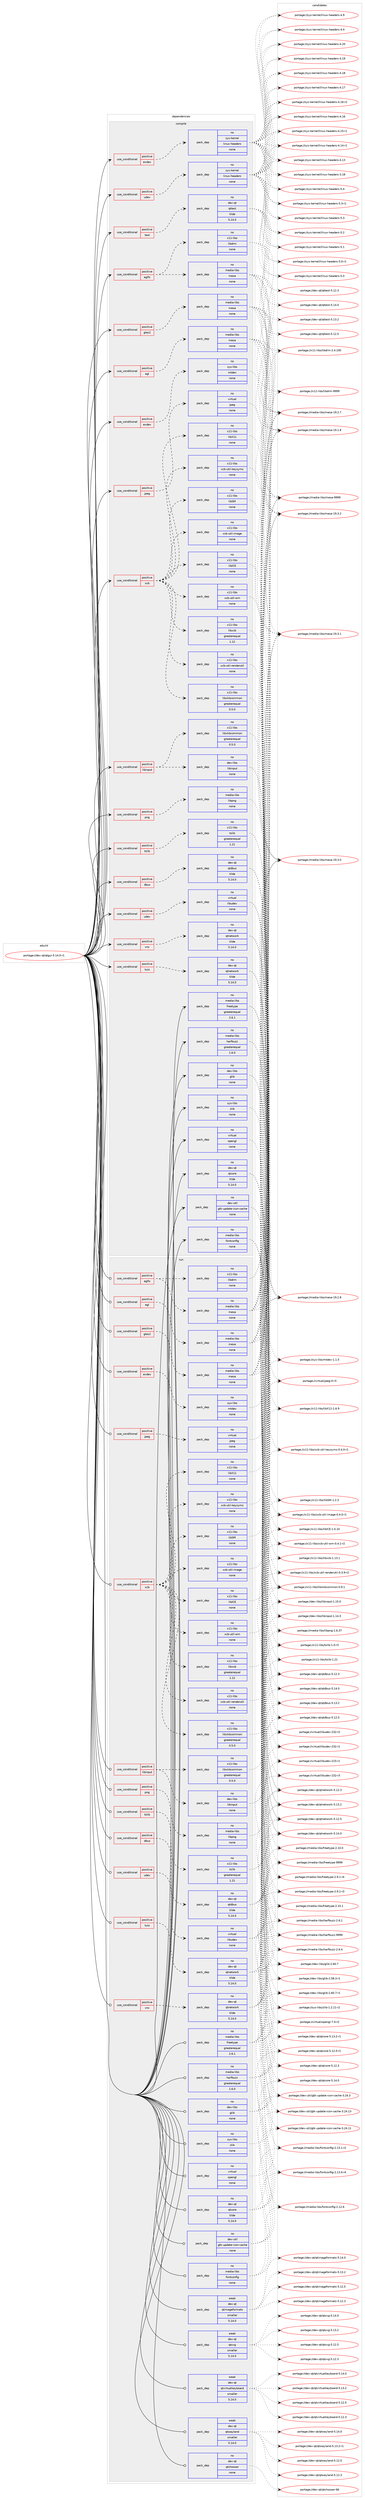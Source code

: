 digraph prolog {

# *************
# Graph options
# *************

newrank=true;
concentrate=true;
compound=true;
graph [rankdir=LR,fontname=Helvetica,fontsize=10,ranksep=1.5];#, ranksep=2.5, nodesep=0.2];
edge  [arrowhead=vee];
node  [fontname=Helvetica,fontsize=10];

# **********
# The ebuild
# **********

subgraph cluster_leftcol {
color=gray;
label=<<i>ebuild</i>>;
id [label="portage://dev-qt/qtgui-5.14.0-r1", color=red, width=4, href="../dev-qt/qtgui-5.14.0-r1.svg"];
}

# ****************
# The dependencies
# ****************

subgraph cluster_midcol {
color=gray;
label=<<i>dependencies</i>>;
subgraph cluster_compile {
fillcolor="#eeeeee";
style=filled;
label=<<i>compile</i>>;
subgraph cond102617 {
dependency414392 [label=<<TABLE BORDER="0" CELLBORDER="1" CELLSPACING="0" CELLPADDING="4"><TR><TD ROWSPAN="3" CELLPADDING="10">use_conditional</TD></TR><TR><TD>positive</TD></TR><TR><TD>dbus</TD></TR></TABLE>>, shape=none, color=red];
subgraph pack306896 {
dependency414393 [label=<<TABLE BORDER="0" CELLBORDER="1" CELLSPACING="0" CELLPADDING="4" WIDTH="220"><TR><TD ROWSPAN="6" CELLPADDING="30">pack_dep</TD></TR><TR><TD WIDTH="110">no</TD></TR><TR><TD>dev-qt</TD></TR><TR><TD>qtdbus</TD></TR><TR><TD>tilde</TD></TR><TR><TD>5.14.0</TD></TR></TABLE>>, shape=none, color=blue];
}
dependency414392:e -> dependency414393:w [weight=20,style="dashed",arrowhead="vee"];
}
id:e -> dependency414392:w [weight=20,style="solid",arrowhead="vee"];
subgraph cond102618 {
dependency414394 [label=<<TABLE BORDER="0" CELLBORDER="1" CELLSPACING="0" CELLPADDING="4"><TR><TD ROWSPAN="3" CELLPADDING="10">use_conditional</TD></TR><TR><TD>positive</TD></TR><TR><TD>egl</TD></TR></TABLE>>, shape=none, color=red];
subgraph pack306897 {
dependency414395 [label=<<TABLE BORDER="0" CELLBORDER="1" CELLSPACING="0" CELLPADDING="4" WIDTH="220"><TR><TD ROWSPAN="6" CELLPADDING="30">pack_dep</TD></TR><TR><TD WIDTH="110">no</TD></TR><TR><TD>media-libs</TD></TR><TR><TD>mesa</TD></TR><TR><TD>none</TD></TR><TR><TD></TD></TR></TABLE>>, shape=none, color=blue];
}
dependency414394:e -> dependency414395:w [weight=20,style="dashed",arrowhead="vee"];
}
id:e -> dependency414394:w [weight=20,style="solid",arrowhead="vee"];
subgraph cond102619 {
dependency414396 [label=<<TABLE BORDER="0" CELLBORDER="1" CELLSPACING="0" CELLPADDING="4"><TR><TD ROWSPAN="3" CELLPADDING="10">use_conditional</TD></TR><TR><TD>positive</TD></TR><TR><TD>eglfs</TD></TR></TABLE>>, shape=none, color=red];
subgraph pack306898 {
dependency414397 [label=<<TABLE BORDER="0" CELLBORDER="1" CELLSPACING="0" CELLPADDING="4" WIDTH="220"><TR><TD ROWSPAN="6" CELLPADDING="30">pack_dep</TD></TR><TR><TD WIDTH="110">no</TD></TR><TR><TD>media-libs</TD></TR><TR><TD>mesa</TD></TR><TR><TD>none</TD></TR><TR><TD></TD></TR></TABLE>>, shape=none, color=blue];
}
dependency414396:e -> dependency414397:w [weight=20,style="dashed",arrowhead="vee"];
subgraph pack306899 {
dependency414398 [label=<<TABLE BORDER="0" CELLBORDER="1" CELLSPACING="0" CELLPADDING="4" WIDTH="220"><TR><TD ROWSPAN="6" CELLPADDING="30">pack_dep</TD></TR><TR><TD WIDTH="110">no</TD></TR><TR><TD>x11-libs</TD></TR><TR><TD>libdrm</TD></TR><TR><TD>none</TD></TR><TR><TD></TD></TR></TABLE>>, shape=none, color=blue];
}
dependency414396:e -> dependency414398:w [weight=20,style="dashed",arrowhead="vee"];
}
id:e -> dependency414396:w [weight=20,style="solid",arrowhead="vee"];
subgraph cond102620 {
dependency414399 [label=<<TABLE BORDER="0" CELLBORDER="1" CELLSPACING="0" CELLPADDING="4"><TR><TD ROWSPAN="3" CELLPADDING="10">use_conditional</TD></TR><TR><TD>positive</TD></TR><TR><TD>evdev</TD></TR></TABLE>>, shape=none, color=red];
subgraph pack306900 {
dependency414400 [label=<<TABLE BORDER="0" CELLBORDER="1" CELLSPACING="0" CELLPADDING="4" WIDTH="220"><TR><TD ROWSPAN="6" CELLPADDING="30">pack_dep</TD></TR><TR><TD WIDTH="110">no</TD></TR><TR><TD>sys-kernel</TD></TR><TR><TD>linux-headers</TD></TR><TR><TD>none</TD></TR><TR><TD></TD></TR></TABLE>>, shape=none, color=blue];
}
dependency414399:e -> dependency414400:w [weight=20,style="dashed",arrowhead="vee"];
}
id:e -> dependency414399:w [weight=20,style="solid",arrowhead="vee"];
subgraph cond102621 {
dependency414401 [label=<<TABLE BORDER="0" CELLBORDER="1" CELLSPACING="0" CELLPADDING="4"><TR><TD ROWSPAN="3" CELLPADDING="10">use_conditional</TD></TR><TR><TD>positive</TD></TR><TR><TD>evdev</TD></TR></TABLE>>, shape=none, color=red];
subgraph pack306901 {
dependency414402 [label=<<TABLE BORDER="0" CELLBORDER="1" CELLSPACING="0" CELLPADDING="4" WIDTH="220"><TR><TD ROWSPAN="6" CELLPADDING="30">pack_dep</TD></TR><TR><TD WIDTH="110">no</TD></TR><TR><TD>sys-libs</TD></TR><TR><TD>mtdev</TD></TR><TR><TD>none</TD></TR><TR><TD></TD></TR></TABLE>>, shape=none, color=blue];
}
dependency414401:e -> dependency414402:w [weight=20,style="dashed",arrowhead="vee"];
}
id:e -> dependency414401:w [weight=20,style="solid",arrowhead="vee"];
subgraph cond102622 {
dependency414403 [label=<<TABLE BORDER="0" CELLBORDER="1" CELLSPACING="0" CELLPADDING="4"><TR><TD ROWSPAN="3" CELLPADDING="10">use_conditional</TD></TR><TR><TD>positive</TD></TR><TR><TD>gles2</TD></TR></TABLE>>, shape=none, color=red];
subgraph pack306902 {
dependency414404 [label=<<TABLE BORDER="0" CELLBORDER="1" CELLSPACING="0" CELLPADDING="4" WIDTH="220"><TR><TD ROWSPAN="6" CELLPADDING="30">pack_dep</TD></TR><TR><TD WIDTH="110">no</TD></TR><TR><TD>media-libs</TD></TR><TR><TD>mesa</TD></TR><TR><TD>none</TD></TR><TR><TD></TD></TR></TABLE>>, shape=none, color=blue];
}
dependency414403:e -> dependency414404:w [weight=20,style="dashed",arrowhead="vee"];
}
id:e -> dependency414403:w [weight=20,style="solid",arrowhead="vee"];
subgraph cond102623 {
dependency414405 [label=<<TABLE BORDER="0" CELLBORDER="1" CELLSPACING="0" CELLPADDING="4"><TR><TD ROWSPAN="3" CELLPADDING="10">use_conditional</TD></TR><TR><TD>positive</TD></TR><TR><TD>jpeg</TD></TR></TABLE>>, shape=none, color=red];
subgraph pack306903 {
dependency414406 [label=<<TABLE BORDER="0" CELLBORDER="1" CELLSPACING="0" CELLPADDING="4" WIDTH="220"><TR><TD ROWSPAN="6" CELLPADDING="30">pack_dep</TD></TR><TR><TD WIDTH="110">no</TD></TR><TR><TD>virtual</TD></TR><TR><TD>jpeg</TD></TR><TR><TD>none</TD></TR><TR><TD></TD></TR></TABLE>>, shape=none, color=blue];
}
dependency414405:e -> dependency414406:w [weight=20,style="dashed",arrowhead="vee"];
}
id:e -> dependency414405:w [weight=20,style="solid",arrowhead="vee"];
subgraph cond102624 {
dependency414407 [label=<<TABLE BORDER="0" CELLBORDER="1" CELLSPACING="0" CELLPADDING="4"><TR><TD ROWSPAN="3" CELLPADDING="10">use_conditional</TD></TR><TR><TD>positive</TD></TR><TR><TD>libinput</TD></TR></TABLE>>, shape=none, color=red];
subgraph pack306904 {
dependency414408 [label=<<TABLE BORDER="0" CELLBORDER="1" CELLSPACING="0" CELLPADDING="4" WIDTH="220"><TR><TD ROWSPAN="6" CELLPADDING="30">pack_dep</TD></TR><TR><TD WIDTH="110">no</TD></TR><TR><TD>dev-libs</TD></TR><TR><TD>libinput</TD></TR><TR><TD>none</TD></TR><TR><TD></TD></TR></TABLE>>, shape=none, color=blue];
}
dependency414407:e -> dependency414408:w [weight=20,style="dashed",arrowhead="vee"];
subgraph pack306905 {
dependency414409 [label=<<TABLE BORDER="0" CELLBORDER="1" CELLSPACING="0" CELLPADDING="4" WIDTH="220"><TR><TD ROWSPAN="6" CELLPADDING="30">pack_dep</TD></TR><TR><TD WIDTH="110">no</TD></TR><TR><TD>x11-libs</TD></TR><TR><TD>libxkbcommon</TD></TR><TR><TD>greaterequal</TD></TR><TR><TD>0.5.0</TD></TR></TABLE>>, shape=none, color=blue];
}
dependency414407:e -> dependency414409:w [weight=20,style="dashed",arrowhead="vee"];
}
id:e -> dependency414407:w [weight=20,style="solid",arrowhead="vee"];
subgraph cond102625 {
dependency414410 [label=<<TABLE BORDER="0" CELLBORDER="1" CELLSPACING="0" CELLPADDING="4"><TR><TD ROWSPAN="3" CELLPADDING="10">use_conditional</TD></TR><TR><TD>positive</TD></TR><TR><TD>png</TD></TR></TABLE>>, shape=none, color=red];
subgraph pack306906 {
dependency414411 [label=<<TABLE BORDER="0" CELLBORDER="1" CELLSPACING="0" CELLPADDING="4" WIDTH="220"><TR><TD ROWSPAN="6" CELLPADDING="30">pack_dep</TD></TR><TR><TD WIDTH="110">no</TD></TR><TR><TD>media-libs</TD></TR><TR><TD>libpng</TD></TR><TR><TD>none</TD></TR><TR><TD></TD></TR></TABLE>>, shape=none, color=blue];
}
dependency414410:e -> dependency414411:w [weight=20,style="dashed",arrowhead="vee"];
}
id:e -> dependency414410:w [weight=20,style="solid",arrowhead="vee"];
subgraph cond102626 {
dependency414412 [label=<<TABLE BORDER="0" CELLBORDER="1" CELLSPACING="0" CELLPADDING="4"><TR><TD ROWSPAN="3" CELLPADDING="10">use_conditional</TD></TR><TR><TD>positive</TD></TR><TR><TD>test</TD></TR></TABLE>>, shape=none, color=red];
subgraph pack306907 {
dependency414413 [label=<<TABLE BORDER="0" CELLBORDER="1" CELLSPACING="0" CELLPADDING="4" WIDTH="220"><TR><TD ROWSPAN="6" CELLPADDING="30">pack_dep</TD></TR><TR><TD WIDTH="110">no</TD></TR><TR><TD>dev-qt</TD></TR><TR><TD>qttest</TD></TR><TR><TD>tilde</TD></TR><TR><TD>5.14.0</TD></TR></TABLE>>, shape=none, color=blue];
}
dependency414412:e -> dependency414413:w [weight=20,style="dashed",arrowhead="vee"];
}
id:e -> dependency414412:w [weight=20,style="solid",arrowhead="vee"];
subgraph cond102627 {
dependency414414 [label=<<TABLE BORDER="0" CELLBORDER="1" CELLSPACING="0" CELLPADDING="4"><TR><TD ROWSPAN="3" CELLPADDING="10">use_conditional</TD></TR><TR><TD>positive</TD></TR><TR><TD>tslib</TD></TR></TABLE>>, shape=none, color=red];
subgraph pack306908 {
dependency414415 [label=<<TABLE BORDER="0" CELLBORDER="1" CELLSPACING="0" CELLPADDING="4" WIDTH="220"><TR><TD ROWSPAN="6" CELLPADDING="30">pack_dep</TD></TR><TR><TD WIDTH="110">no</TD></TR><TR><TD>x11-libs</TD></TR><TR><TD>tslib</TD></TR><TR><TD>greaterequal</TD></TR><TR><TD>1.21</TD></TR></TABLE>>, shape=none, color=blue];
}
dependency414414:e -> dependency414415:w [weight=20,style="dashed",arrowhead="vee"];
}
id:e -> dependency414414:w [weight=20,style="solid",arrowhead="vee"];
subgraph cond102628 {
dependency414416 [label=<<TABLE BORDER="0" CELLBORDER="1" CELLSPACING="0" CELLPADDING="4"><TR><TD ROWSPAN="3" CELLPADDING="10">use_conditional</TD></TR><TR><TD>positive</TD></TR><TR><TD>tuio</TD></TR></TABLE>>, shape=none, color=red];
subgraph pack306909 {
dependency414417 [label=<<TABLE BORDER="0" CELLBORDER="1" CELLSPACING="0" CELLPADDING="4" WIDTH="220"><TR><TD ROWSPAN="6" CELLPADDING="30">pack_dep</TD></TR><TR><TD WIDTH="110">no</TD></TR><TR><TD>dev-qt</TD></TR><TR><TD>qtnetwork</TD></TR><TR><TD>tilde</TD></TR><TR><TD>5.14.0</TD></TR></TABLE>>, shape=none, color=blue];
}
dependency414416:e -> dependency414417:w [weight=20,style="dashed",arrowhead="vee"];
}
id:e -> dependency414416:w [weight=20,style="solid",arrowhead="vee"];
subgraph cond102629 {
dependency414418 [label=<<TABLE BORDER="0" CELLBORDER="1" CELLSPACING="0" CELLPADDING="4"><TR><TD ROWSPAN="3" CELLPADDING="10">use_conditional</TD></TR><TR><TD>positive</TD></TR><TR><TD>udev</TD></TR></TABLE>>, shape=none, color=red];
subgraph pack306910 {
dependency414419 [label=<<TABLE BORDER="0" CELLBORDER="1" CELLSPACING="0" CELLPADDING="4" WIDTH="220"><TR><TD ROWSPAN="6" CELLPADDING="30">pack_dep</TD></TR><TR><TD WIDTH="110">no</TD></TR><TR><TD>sys-kernel</TD></TR><TR><TD>linux-headers</TD></TR><TR><TD>none</TD></TR><TR><TD></TD></TR></TABLE>>, shape=none, color=blue];
}
dependency414418:e -> dependency414419:w [weight=20,style="dashed",arrowhead="vee"];
}
id:e -> dependency414418:w [weight=20,style="solid",arrowhead="vee"];
subgraph cond102630 {
dependency414420 [label=<<TABLE BORDER="0" CELLBORDER="1" CELLSPACING="0" CELLPADDING="4"><TR><TD ROWSPAN="3" CELLPADDING="10">use_conditional</TD></TR><TR><TD>positive</TD></TR><TR><TD>udev</TD></TR></TABLE>>, shape=none, color=red];
subgraph pack306911 {
dependency414421 [label=<<TABLE BORDER="0" CELLBORDER="1" CELLSPACING="0" CELLPADDING="4" WIDTH="220"><TR><TD ROWSPAN="6" CELLPADDING="30">pack_dep</TD></TR><TR><TD WIDTH="110">no</TD></TR><TR><TD>virtual</TD></TR><TR><TD>libudev</TD></TR><TR><TD>none</TD></TR><TR><TD></TD></TR></TABLE>>, shape=none, color=blue];
}
dependency414420:e -> dependency414421:w [weight=20,style="dashed",arrowhead="vee"];
}
id:e -> dependency414420:w [weight=20,style="solid",arrowhead="vee"];
subgraph cond102631 {
dependency414422 [label=<<TABLE BORDER="0" CELLBORDER="1" CELLSPACING="0" CELLPADDING="4"><TR><TD ROWSPAN="3" CELLPADDING="10">use_conditional</TD></TR><TR><TD>positive</TD></TR><TR><TD>vnc</TD></TR></TABLE>>, shape=none, color=red];
subgraph pack306912 {
dependency414423 [label=<<TABLE BORDER="0" CELLBORDER="1" CELLSPACING="0" CELLPADDING="4" WIDTH="220"><TR><TD ROWSPAN="6" CELLPADDING="30">pack_dep</TD></TR><TR><TD WIDTH="110">no</TD></TR><TR><TD>dev-qt</TD></TR><TR><TD>qtnetwork</TD></TR><TR><TD>tilde</TD></TR><TR><TD>5.14.0</TD></TR></TABLE>>, shape=none, color=blue];
}
dependency414422:e -> dependency414423:w [weight=20,style="dashed",arrowhead="vee"];
}
id:e -> dependency414422:w [weight=20,style="solid",arrowhead="vee"];
subgraph cond102632 {
dependency414424 [label=<<TABLE BORDER="0" CELLBORDER="1" CELLSPACING="0" CELLPADDING="4"><TR><TD ROWSPAN="3" CELLPADDING="10">use_conditional</TD></TR><TR><TD>positive</TD></TR><TR><TD>xcb</TD></TR></TABLE>>, shape=none, color=red];
subgraph pack306913 {
dependency414425 [label=<<TABLE BORDER="0" CELLBORDER="1" CELLSPACING="0" CELLPADDING="4" WIDTH="220"><TR><TD ROWSPAN="6" CELLPADDING="30">pack_dep</TD></TR><TR><TD WIDTH="110">no</TD></TR><TR><TD>x11-libs</TD></TR><TR><TD>libICE</TD></TR><TR><TD>none</TD></TR><TR><TD></TD></TR></TABLE>>, shape=none, color=blue];
}
dependency414424:e -> dependency414425:w [weight=20,style="dashed",arrowhead="vee"];
subgraph pack306914 {
dependency414426 [label=<<TABLE BORDER="0" CELLBORDER="1" CELLSPACING="0" CELLPADDING="4" WIDTH="220"><TR><TD ROWSPAN="6" CELLPADDING="30">pack_dep</TD></TR><TR><TD WIDTH="110">no</TD></TR><TR><TD>x11-libs</TD></TR><TR><TD>libSM</TD></TR><TR><TD>none</TD></TR><TR><TD></TD></TR></TABLE>>, shape=none, color=blue];
}
dependency414424:e -> dependency414426:w [weight=20,style="dashed",arrowhead="vee"];
subgraph pack306915 {
dependency414427 [label=<<TABLE BORDER="0" CELLBORDER="1" CELLSPACING="0" CELLPADDING="4" WIDTH="220"><TR><TD ROWSPAN="6" CELLPADDING="30">pack_dep</TD></TR><TR><TD WIDTH="110">no</TD></TR><TR><TD>x11-libs</TD></TR><TR><TD>libX11</TD></TR><TR><TD>none</TD></TR><TR><TD></TD></TR></TABLE>>, shape=none, color=blue];
}
dependency414424:e -> dependency414427:w [weight=20,style="dashed",arrowhead="vee"];
subgraph pack306916 {
dependency414428 [label=<<TABLE BORDER="0" CELLBORDER="1" CELLSPACING="0" CELLPADDING="4" WIDTH="220"><TR><TD ROWSPAN="6" CELLPADDING="30">pack_dep</TD></TR><TR><TD WIDTH="110">no</TD></TR><TR><TD>x11-libs</TD></TR><TR><TD>libxcb</TD></TR><TR><TD>greaterequal</TD></TR><TR><TD>1.12</TD></TR></TABLE>>, shape=none, color=blue];
}
dependency414424:e -> dependency414428:w [weight=20,style="dashed",arrowhead="vee"];
subgraph pack306917 {
dependency414429 [label=<<TABLE BORDER="0" CELLBORDER="1" CELLSPACING="0" CELLPADDING="4" WIDTH="220"><TR><TD ROWSPAN="6" CELLPADDING="30">pack_dep</TD></TR><TR><TD WIDTH="110">no</TD></TR><TR><TD>x11-libs</TD></TR><TR><TD>libxkbcommon</TD></TR><TR><TD>greaterequal</TD></TR><TR><TD>0.5.0</TD></TR></TABLE>>, shape=none, color=blue];
}
dependency414424:e -> dependency414429:w [weight=20,style="dashed",arrowhead="vee"];
subgraph pack306918 {
dependency414430 [label=<<TABLE BORDER="0" CELLBORDER="1" CELLSPACING="0" CELLPADDING="4" WIDTH="220"><TR><TD ROWSPAN="6" CELLPADDING="30">pack_dep</TD></TR><TR><TD WIDTH="110">no</TD></TR><TR><TD>x11-libs</TD></TR><TR><TD>xcb-util-image</TD></TR><TR><TD>none</TD></TR><TR><TD></TD></TR></TABLE>>, shape=none, color=blue];
}
dependency414424:e -> dependency414430:w [weight=20,style="dashed",arrowhead="vee"];
subgraph pack306919 {
dependency414431 [label=<<TABLE BORDER="0" CELLBORDER="1" CELLSPACING="0" CELLPADDING="4" WIDTH="220"><TR><TD ROWSPAN="6" CELLPADDING="30">pack_dep</TD></TR><TR><TD WIDTH="110">no</TD></TR><TR><TD>x11-libs</TD></TR><TR><TD>xcb-util-keysyms</TD></TR><TR><TD>none</TD></TR><TR><TD></TD></TR></TABLE>>, shape=none, color=blue];
}
dependency414424:e -> dependency414431:w [weight=20,style="dashed",arrowhead="vee"];
subgraph pack306920 {
dependency414432 [label=<<TABLE BORDER="0" CELLBORDER="1" CELLSPACING="0" CELLPADDING="4" WIDTH="220"><TR><TD ROWSPAN="6" CELLPADDING="30">pack_dep</TD></TR><TR><TD WIDTH="110">no</TD></TR><TR><TD>x11-libs</TD></TR><TR><TD>xcb-util-renderutil</TD></TR><TR><TD>none</TD></TR><TR><TD></TD></TR></TABLE>>, shape=none, color=blue];
}
dependency414424:e -> dependency414432:w [weight=20,style="dashed",arrowhead="vee"];
subgraph pack306921 {
dependency414433 [label=<<TABLE BORDER="0" CELLBORDER="1" CELLSPACING="0" CELLPADDING="4" WIDTH="220"><TR><TD ROWSPAN="6" CELLPADDING="30">pack_dep</TD></TR><TR><TD WIDTH="110">no</TD></TR><TR><TD>x11-libs</TD></TR><TR><TD>xcb-util-wm</TD></TR><TR><TD>none</TD></TR><TR><TD></TD></TR></TABLE>>, shape=none, color=blue];
}
dependency414424:e -> dependency414433:w [weight=20,style="dashed",arrowhead="vee"];
}
id:e -> dependency414424:w [weight=20,style="solid",arrowhead="vee"];
subgraph pack306922 {
dependency414434 [label=<<TABLE BORDER="0" CELLBORDER="1" CELLSPACING="0" CELLPADDING="4" WIDTH="220"><TR><TD ROWSPAN="6" CELLPADDING="30">pack_dep</TD></TR><TR><TD WIDTH="110">no</TD></TR><TR><TD>dev-libs</TD></TR><TR><TD>glib</TD></TR><TR><TD>none</TD></TR><TR><TD></TD></TR></TABLE>>, shape=none, color=blue];
}
id:e -> dependency414434:w [weight=20,style="solid",arrowhead="vee"];
subgraph pack306923 {
dependency414435 [label=<<TABLE BORDER="0" CELLBORDER="1" CELLSPACING="0" CELLPADDING="4" WIDTH="220"><TR><TD ROWSPAN="6" CELLPADDING="30">pack_dep</TD></TR><TR><TD WIDTH="110">no</TD></TR><TR><TD>dev-qt</TD></TR><TR><TD>qtcore</TD></TR><TR><TD>tilde</TD></TR><TR><TD>5.14.0</TD></TR></TABLE>>, shape=none, color=blue];
}
id:e -> dependency414435:w [weight=20,style="solid",arrowhead="vee"];
subgraph pack306924 {
dependency414436 [label=<<TABLE BORDER="0" CELLBORDER="1" CELLSPACING="0" CELLPADDING="4" WIDTH="220"><TR><TD ROWSPAN="6" CELLPADDING="30">pack_dep</TD></TR><TR><TD WIDTH="110">no</TD></TR><TR><TD>dev-util</TD></TR><TR><TD>gtk-update-icon-cache</TD></TR><TR><TD>none</TD></TR><TR><TD></TD></TR></TABLE>>, shape=none, color=blue];
}
id:e -> dependency414436:w [weight=20,style="solid",arrowhead="vee"];
subgraph pack306925 {
dependency414437 [label=<<TABLE BORDER="0" CELLBORDER="1" CELLSPACING="0" CELLPADDING="4" WIDTH="220"><TR><TD ROWSPAN="6" CELLPADDING="30">pack_dep</TD></TR><TR><TD WIDTH="110">no</TD></TR><TR><TD>media-libs</TD></TR><TR><TD>fontconfig</TD></TR><TR><TD>none</TD></TR><TR><TD></TD></TR></TABLE>>, shape=none, color=blue];
}
id:e -> dependency414437:w [weight=20,style="solid",arrowhead="vee"];
subgraph pack306926 {
dependency414438 [label=<<TABLE BORDER="0" CELLBORDER="1" CELLSPACING="0" CELLPADDING="4" WIDTH="220"><TR><TD ROWSPAN="6" CELLPADDING="30">pack_dep</TD></TR><TR><TD WIDTH="110">no</TD></TR><TR><TD>media-libs</TD></TR><TR><TD>freetype</TD></TR><TR><TD>greaterequal</TD></TR><TR><TD>2.6.1</TD></TR></TABLE>>, shape=none, color=blue];
}
id:e -> dependency414438:w [weight=20,style="solid",arrowhead="vee"];
subgraph pack306927 {
dependency414439 [label=<<TABLE BORDER="0" CELLBORDER="1" CELLSPACING="0" CELLPADDING="4" WIDTH="220"><TR><TD ROWSPAN="6" CELLPADDING="30">pack_dep</TD></TR><TR><TD WIDTH="110">no</TD></TR><TR><TD>media-libs</TD></TR><TR><TD>harfbuzz</TD></TR><TR><TD>greaterequal</TD></TR><TR><TD>1.6.0</TD></TR></TABLE>>, shape=none, color=blue];
}
id:e -> dependency414439:w [weight=20,style="solid",arrowhead="vee"];
subgraph pack306928 {
dependency414440 [label=<<TABLE BORDER="0" CELLBORDER="1" CELLSPACING="0" CELLPADDING="4" WIDTH="220"><TR><TD ROWSPAN="6" CELLPADDING="30">pack_dep</TD></TR><TR><TD WIDTH="110">no</TD></TR><TR><TD>sys-libs</TD></TR><TR><TD>zlib</TD></TR><TR><TD>none</TD></TR><TR><TD></TD></TR></TABLE>>, shape=none, color=blue];
}
id:e -> dependency414440:w [weight=20,style="solid",arrowhead="vee"];
subgraph pack306929 {
dependency414441 [label=<<TABLE BORDER="0" CELLBORDER="1" CELLSPACING="0" CELLPADDING="4" WIDTH="220"><TR><TD ROWSPAN="6" CELLPADDING="30">pack_dep</TD></TR><TR><TD WIDTH="110">no</TD></TR><TR><TD>virtual</TD></TR><TR><TD>opengl</TD></TR><TR><TD>none</TD></TR><TR><TD></TD></TR></TABLE>>, shape=none, color=blue];
}
id:e -> dependency414441:w [weight=20,style="solid",arrowhead="vee"];
}
subgraph cluster_compileandrun {
fillcolor="#eeeeee";
style=filled;
label=<<i>compile and run</i>>;
}
subgraph cluster_run {
fillcolor="#eeeeee";
style=filled;
label=<<i>run</i>>;
subgraph cond102633 {
dependency414442 [label=<<TABLE BORDER="0" CELLBORDER="1" CELLSPACING="0" CELLPADDING="4"><TR><TD ROWSPAN="3" CELLPADDING="10">use_conditional</TD></TR><TR><TD>positive</TD></TR><TR><TD>dbus</TD></TR></TABLE>>, shape=none, color=red];
subgraph pack306930 {
dependency414443 [label=<<TABLE BORDER="0" CELLBORDER="1" CELLSPACING="0" CELLPADDING="4" WIDTH="220"><TR><TD ROWSPAN="6" CELLPADDING="30">pack_dep</TD></TR><TR><TD WIDTH="110">no</TD></TR><TR><TD>dev-qt</TD></TR><TR><TD>qtdbus</TD></TR><TR><TD>tilde</TD></TR><TR><TD>5.14.0</TD></TR></TABLE>>, shape=none, color=blue];
}
dependency414442:e -> dependency414443:w [weight=20,style="dashed",arrowhead="vee"];
}
id:e -> dependency414442:w [weight=20,style="solid",arrowhead="odot"];
subgraph cond102634 {
dependency414444 [label=<<TABLE BORDER="0" CELLBORDER="1" CELLSPACING="0" CELLPADDING="4"><TR><TD ROWSPAN="3" CELLPADDING="10">use_conditional</TD></TR><TR><TD>positive</TD></TR><TR><TD>egl</TD></TR></TABLE>>, shape=none, color=red];
subgraph pack306931 {
dependency414445 [label=<<TABLE BORDER="0" CELLBORDER="1" CELLSPACING="0" CELLPADDING="4" WIDTH="220"><TR><TD ROWSPAN="6" CELLPADDING="30">pack_dep</TD></TR><TR><TD WIDTH="110">no</TD></TR><TR><TD>media-libs</TD></TR><TR><TD>mesa</TD></TR><TR><TD>none</TD></TR><TR><TD></TD></TR></TABLE>>, shape=none, color=blue];
}
dependency414444:e -> dependency414445:w [weight=20,style="dashed",arrowhead="vee"];
}
id:e -> dependency414444:w [weight=20,style="solid",arrowhead="odot"];
subgraph cond102635 {
dependency414446 [label=<<TABLE BORDER="0" CELLBORDER="1" CELLSPACING="0" CELLPADDING="4"><TR><TD ROWSPAN="3" CELLPADDING="10">use_conditional</TD></TR><TR><TD>positive</TD></TR><TR><TD>eglfs</TD></TR></TABLE>>, shape=none, color=red];
subgraph pack306932 {
dependency414447 [label=<<TABLE BORDER="0" CELLBORDER="1" CELLSPACING="0" CELLPADDING="4" WIDTH="220"><TR><TD ROWSPAN="6" CELLPADDING="30">pack_dep</TD></TR><TR><TD WIDTH="110">no</TD></TR><TR><TD>media-libs</TD></TR><TR><TD>mesa</TD></TR><TR><TD>none</TD></TR><TR><TD></TD></TR></TABLE>>, shape=none, color=blue];
}
dependency414446:e -> dependency414447:w [weight=20,style="dashed",arrowhead="vee"];
subgraph pack306933 {
dependency414448 [label=<<TABLE BORDER="0" CELLBORDER="1" CELLSPACING="0" CELLPADDING="4" WIDTH="220"><TR><TD ROWSPAN="6" CELLPADDING="30">pack_dep</TD></TR><TR><TD WIDTH="110">no</TD></TR><TR><TD>x11-libs</TD></TR><TR><TD>libdrm</TD></TR><TR><TD>none</TD></TR><TR><TD></TD></TR></TABLE>>, shape=none, color=blue];
}
dependency414446:e -> dependency414448:w [weight=20,style="dashed",arrowhead="vee"];
}
id:e -> dependency414446:w [weight=20,style="solid",arrowhead="odot"];
subgraph cond102636 {
dependency414449 [label=<<TABLE BORDER="0" CELLBORDER="1" CELLSPACING="0" CELLPADDING="4"><TR><TD ROWSPAN="3" CELLPADDING="10">use_conditional</TD></TR><TR><TD>positive</TD></TR><TR><TD>evdev</TD></TR></TABLE>>, shape=none, color=red];
subgraph pack306934 {
dependency414450 [label=<<TABLE BORDER="0" CELLBORDER="1" CELLSPACING="0" CELLPADDING="4" WIDTH="220"><TR><TD ROWSPAN="6" CELLPADDING="30">pack_dep</TD></TR><TR><TD WIDTH="110">no</TD></TR><TR><TD>sys-libs</TD></TR><TR><TD>mtdev</TD></TR><TR><TD>none</TD></TR><TR><TD></TD></TR></TABLE>>, shape=none, color=blue];
}
dependency414449:e -> dependency414450:w [weight=20,style="dashed",arrowhead="vee"];
}
id:e -> dependency414449:w [weight=20,style="solid",arrowhead="odot"];
subgraph cond102637 {
dependency414451 [label=<<TABLE BORDER="0" CELLBORDER="1" CELLSPACING="0" CELLPADDING="4"><TR><TD ROWSPAN="3" CELLPADDING="10">use_conditional</TD></TR><TR><TD>positive</TD></TR><TR><TD>gles2</TD></TR></TABLE>>, shape=none, color=red];
subgraph pack306935 {
dependency414452 [label=<<TABLE BORDER="0" CELLBORDER="1" CELLSPACING="0" CELLPADDING="4" WIDTH="220"><TR><TD ROWSPAN="6" CELLPADDING="30">pack_dep</TD></TR><TR><TD WIDTH="110">no</TD></TR><TR><TD>media-libs</TD></TR><TR><TD>mesa</TD></TR><TR><TD>none</TD></TR><TR><TD></TD></TR></TABLE>>, shape=none, color=blue];
}
dependency414451:e -> dependency414452:w [weight=20,style="dashed",arrowhead="vee"];
}
id:e -> dependency414451:w [weight=20,style="solid",arrowhead="odot"];
subgraph cond102638 {
dependency414453 [label=<<TABLE BORDER="0" CELLBORDER="1" CELLSPACING="0" CELLPADDING="4"><TR><TD ROWSPAN="3" CELLPADDING="10">use_conditional</TD></TR><TR><TD>positive</TD></TR><TR><TD>jpeg</TD></TR></TABLE>>, shape=none, color=red];
subgraph pack306936 {
dependency414454 [label=<<TABLE BORDER="0" CELLBORDER="1" CELLSPACING="0" CELLPADDING="4" WIDTH="220"><TR><TD ROWSPAN="6" CELLPADDING="30">pack_dep</TD></TR><TR><TD WIDTH="110">no</TD></TR><TR><TD>virtual</TD></TR><TR><TD>jpeg</TD></TR><TR><TD>none</TD></TR><TR><TD></TD></TR></TABLE>>, shape=none, color=blue];
}
dependency414453:e -> dependency414454:w [weight=20,style="dashed",arrowhead="vee"];
}
id:e -> dependency414453:w [weight=20,style="solid",arrowhead="odot"];
subgraph cond102639 {
dependency414455 [label=<<TABLE BORDER="0" CELLBORDER="1" CELLSPACING="0" CELLPADDING="4"><TR><TD ROWSPAN="3" CELLPADDING="10">use_conditional</TD></TR><TR><TD>positive</TD></TR><TR><TD>libinput</TD></TR></TABLE>>, shape=none, color=red];
subgraph pack306937 {
dependency414456 [label=<<TABLE BORDER="0" CELLBORDER="1" CELLSPACING="0" CELLPADDING="4" WIDTH="220"><TR><TD ROWSPAN="6" CELLPADDING="30">pack_dep</TD></TR><TR><TD WIDTH="110">no</TD></TR><TR><TD>dev-libs</TD></TR><TR><TD>libinput</TD></TR><TR><TD>none</TD></TR><TR><TD></TD></TR></TABLE>>, shape=none, color=blue];
}
dependency414455:e -> dependency414456:w [weight=20,style="dashed",arrowhead="vee"];
subgraph pack306938 {
dependency414457 [label=<<TABLE BORDER="0" CELLBORDER="1" CELLSPACING="0" CELLPADDING="4" WIDTH="220"><TR><TD ROWSPAN="6" CELLPADDING="30">pack_dep</TD></TR><TR><TD WIDTH="110">no</TD></TR><TR><TD>x11-libs</TD></TR><TR><TD>libxkbcommon</TD></TR><TR><TD>greaterequal</TD></TR><TR><TD>0.5.0</TD></TR></TABLE>>, shape=none, color=blue];
}
dependency414455:e -> dependency414457:w [weight=20,style="dashed",arrowhead="vee"];
}
id:e -> dependency414455:w [weight=20,style="solid",arrowhead="odot"];
subgraph cond102640 {
dependency414458 [label=<<TABLE BORDER="0" CELLBORDER="1" CELLSPACING="0" CELLPADDING="4"><TR><TD ROWSPAN="3" CELLPADDING="10">use_conditional</TD></TR><TR><TD>positive</TD></TR><TR><TD>png</TD></TR></TABLE>>, shape=none, color=red];
subgraph pack306939 {
dependency414459 [label=<<TABLE BORDER="0" CELLBORDER="1" CELLSPACING="0" CELLPADDING="4" WIDTH="220"><TR><TD ROWSPAN="6" CELLPADDING="30">pack_dep</TD></TR><TR><TD WIDTH="110">no</TD></TR><TR><TD>media-libs</TD></TR><TR><TD>libpng</TD></TR><TR><TD>none</TD></TR><TR><TD></TD></TR></TABLE>>, shape=none, color=blue];
}
dependency414458:e -> dependency414459:w [weight=20,style="dashed",arrowhead="vee"];
}
id:e -> dependency414458:w [weight=20,style="solid",arrowhead="odot"];
subgraph cond102641 {
dependency414460 [label=<<TABLE BORDER="0" CELLBORDER="1" CELLSPACING="0" CELLPADDING="4"><TR><TD ROWSPAN="3" CELLPADDING="10">use_conditional</TD></TR><TR><TD>positive</TD></TR><TR><TD>tslib</TD></TR></TABLE>>, shape=none, color=red];
subgraph pack306940 {
dependency414461 [label=<<TABLE BORDER="0" CELLBORDER="1" CELLSPACING="0" CELLPADDING="4" WIDTH="220"><TR><TD ROWSPAN="6" CELLPADDING="30">pack_dep</TD></TR><TR><TD WIDTH="110">no</TD></TR><TR><TD>x11-libs</TD></TR><TR><TD>tslib</TD></TR><TR><TD>greaterequal</TD></TR><TR><TD>1.21</TD></TR></TABLE>>, shape=none, color=blue];
}
dependency414460:e -> dependency414461:w [weight=20,style="dashed",arrowhead="vee"];
}
id:e -> dependency414460:w [weight=20,style="solid",arrowhead="odot"];
subgraph cond102642 {
dependency414462 [label=<<TABLE BORDER="0" CELLBORDER="1" CELLSPACING="0" CELLPADDING="4"><TR><TD ROWSPAN="3" CELLPADDING="10">use_conditional</TD></TR><TR><TD>positive</TD></TR><TR><TD>tuio</TD></TR></TABLE>>, shape=none, color=red];
subgraph pack306941 {
dependency414463 [label=<<TABLE BORDER="0" CELLBORDER="1" CELLSPACING="0" CELLPADDING="4" WIDTH="220"><TR><TD ROWSPAN="6" CELLPADDING="30">pack_dep</TD></TR><TR><TD WIDTH="110">no</TD></TR><TR><TD>dev-qt</TD></TR><TR><TD>qtnetwork</TD></TR><TR><TD>tilde</TD></TR><TR><TD>5.14.0</TD></TR></TABLE>>, shape=none, color=blue];
}
dependency414462:e -> dependency414463:w [weight=20,style="dashed",arrowhead="vee"];
}
id:e -> dependency414462:w [weight=20,style="solid",arrowhead="odot"];
subgraph cond102643 {
dependency414464 [label=<<TABLE BORDER="0" CELLBORDER="1" CELLSPACING="0" CELLPADDING="4"><TR><TD ROWSPAN="3" CELLPADDING="10">use_conditional</TD></TR><TR><TD>positive</TD></TR><TR><TD>udev</TD></TR></TABLE>>, shape=none, color=red];
subgraph pack306942 {
dependency414465 [label=<<TABLE BORDER="0" CELLBORDER="1" CELLSPACING="0" CELLPADDING="4" WIDTH="220"><TR><TD ROWSPAN="6" CELLPADDING="30">pack_dep</TD></TR><TR><TD WIDTH="110">no</TD></TR><TR><TD>virtual</TD></TR><TR><TD>libudev</TD></TR><TR><TD>none</TD></TR><TR><TD></TD></TR></TABLE>>, shape=none, color=blue];
}
dependency414464:e -> dependency414465:w [weight=20,style="dashed",arrowhead="vee"];
}
id:e -> dependency414464:w [weight=20,style="solid",arrowhead="odot"];
subgraph cond102644 {
dependency414466 [label=<<TABLE BORDER="0" CELLBORDER="1" CELLSPACING="0" CELLPADDING="4"><TR><TD ROWSPAN="3" CELLPADDING="10">use_conditional</TD></TR><TR><TD>positive</TD></TR><TR><TD>vnc</TD></TR></TABLE>>, shape=none, color=red];
subgraph pack306943 {
dependency414467 [label=<<TABLE BORDER="0" CELLBORDER="1" CELLSPACING="0" CELLPADDING="4" WIDTH="220"><TR><TD ROWSPAN="6" CELLPADDING="30">pack_dep</TD></TR><TR><TD WIDTH="110">no</TD></TR><TR><TD>dev-qt</TD></TR><TR><TD>qtnetwork</TD></TR><TR><TD>tilde</TD></TR><TR><TD>5.14.0</TD></TR></TABLE>>, shape=none, color=blue];
}
dependency414466:e -> dependency414467:w [weight=20,style="dashed",arrowhead="vee"];
}
id:e -> dependency414466:w [weight=20,style="solid",arrowhead="odot"];
subgraph cond102645 {
dependency414468 [label=<<TABLE BORDER="0" CELLBORDER="1" CELLSPACING="0" CELLPADDING="4"><TR><TD ROWSPAN="3" CELLPADDING="10">use_conditional</TD></TR><TR><TD>positive</TD></TR><TR><TD>xcb</TD></TR></TABLE>>, shape=none, color=red];
subgraph pack306944 {
dependency414469 [label=<<TABLE BORDER="0" CELLBORDER="1" CELLSPACING="0" CELLPADDING="4" WIDTH="220"><TR><TD ROWSPAN="6" CELLPADDING="30">pack_dep</TD></TR><TR><TD WIDTH="110">no</TD></TR><TR><TD>x11-libs</TD></TR><TR><TD>libICE</TD></TR><TR><TD>none</TD></TR><TR><TD></TD></TR></TABLE>>, shape=none, color=blue];
}
dependency414468:e -> dependency414469:w [weight=20,style="dashed",arrowhead="vee"];
subgraph pack306945 {
dependency414470 [label=<<TABLE BORDER="0" CELLBORDER="1" CELLSPACING="0" CELLPADDING="4" WIDTH="220"><TR><TD ROWSPAN="6" CELLPADDING="30">pack_dep</TD></TR><TR><TD WIDTH="110">no</TD></TR><TR><TD>x11-libs</TD></TR><TR><TD>libSM</TD></TR><TR><TD>none</TD></TR><TR><TD></TD></TR></TABLE>>, shape=none, color=blue];
}
dependency414468:e -> dependency414470:w [weight=20,style="dashed",arrowhead="vee"];
subgraph pack306946 {
dependency414471 [label=<<TABLE BORDER="0" CELLBORDER="1" CELLSPACING="0" CELLPADDING="4" WIDTH="220"><TR><TD ROWSPAN="6" CELLPADDING="30">pack_dep</TD></TR><TR><TD WIDTH="110">no</TD></TR><TR><TD>x11-libs</TD></TR><TR><TD>libX11</TD></TR><TR><TD>none</TD></TR><TR><TD></TD></TR></TABLE>>, shape=none, color=blue];
}
dependency414468:e -> dependency414471:w [weight=20,style="dashed",arrowhead="vee"];
subgraph pack306947 {
dependency414472 [label=<<TABLE BORDER="0" CELLBORDER="1" CELLSPACING="0" CELLPADDING="4" WIDTH="220"><TR><TD ROWSPAN="6" CELLPADDING="30">pack_dep</TD></TR><TR><TD WIDTH="110">no</TD></TR><TR><TD>x11-libs</TD></TR><TR><TD>libxcb</TD></TR><TR><TD>greaterequal</TD></TR><TR><TD>1.12</TD></TR></TABLE>>, shape=none, color=blue];
}
dependency414468:e -> dependency414472:w [weight=20,style="dashed",arrowhead="vee"];
subgraph pack306948 {
dependency414473 [label=<<TABLE BORDER="0" CELLBORDER="1" CELLSPACING="0" CELLPADDING="4" WIDTH="220"><TR><TD ROWSPAN="6" CELLPADDING="30">pack_dep</TD></TR><TR><TD WIDTH="110">no</TD></TR><TR><TD>x11-libs</TD></TR><TR><TD>libxkbcommon</TD></TR><TR><TD>greaterequal</TD></TR><TR><TD>0.5.0</TD></TR></TABLE>>, shape=none, color=blue];
}
dependency414468:e -> dependency414473:w [weight=20,style="dashed",arrowhead="vee"];
subgraph pack306949 {
dependency414474 [label=<<TABLE BORDER="0" CELLBORDER="1" CELLSPACING="0" CELLPADDING="4" WIDTH="220"><TR><TD ROWSPAN="6" CELLPADDING="30">pack_dep</TD></TR><TR><TD WIDTH="110">no</TD></TR><TR><TD>x11-libs</TD></TR><TR><TD>xcb-util-image</TD></TR><TR><TD>none</TD></TR><TR><TD></TD></TR></TABLE>>, shape=none, color=blue];
}
dependency414468:e -> dependency414474:w [weight=20,style="dashed",arrowhead="vee"];
subgraph pack306950 {
dependency414475 [label=<<TABLE BORDER="0" CELLBORDER="1" CELLSPACING="0" CELLPADDING="4" WIDTH="220"><TR><TD ROWSPAN="6" CELLPADDING="30">pack_dep</TD></TR><TR><TD WIDTH="110">no</TD></TR><TR><TD>x11-libs</TD></TR><TR><TD>xcb-util-keysyms</TD></TR><TR><TD>none</TD></TR><TR><TD></TD></TR></TABLE>>, shape=none, color=blue];
}
dependency414468:e -> dependency414475:w [weight=20,style="dashed",arrowhead="vee"];
subgraph pack306951 {
dependency414476 [label=<<TABLE BORDER="0" CELLBORDER="1" CELLSPACING="0" CELLPADDING="4" WIDTH="220"><TR><TD ROWSPAN="6" CELLPADDING="30">pack_dep</TD></TR><TR><TD WIDTH="110">no</TD></TR><TR><TD>x11-libs</TD></TR><TR><TD>xcb-util-renderutil</TD></TR><TR><TD>none</TD></TR><TR><TD></TD></TR></TABLE>>, shape=none, color=blue];
}
dependency414468:e -> dependency414476:w [weight=20,style="dashed",arrowhead="vee"];
subgraph pack306952 {
dependency414477 [label=<<TABLE BORDER="0" CELLBORDER="1" CELLSPACING="0" CELLPADDING="4" WIDTH="220"><TR><TD ROWSPAN="6" CELLPADDING="30">pack_dep</TD></TR><TR><TD WIDTH="110">no</TD></TR><TR><TD>x11-libs</TD></TR><TR><TD>xcb-util-wm</TD></TR><TR><TD>none</TD></TR><TR><TD></TD></TR></TABLE>>, shape=none, color=blue];
}
dependency414468:e -> dependency414477:w [weight=20,style="dashed",arrowhead="vee"];
}
id:e -> dependency414468:w [weight=20,style="solid",arrowhead="odot"];
subgraph pack306953 {
dependency414478 [label=<<TABLE BORDER="0" CELLBORDER="1" CELLSPACING="0" CELLPADDING="4" WIDTH="220"><TR><TD ROWSPAN="6" CELLPADDING="30">pack_dep</TD></TR><TR><TD WIDTH="110">no</TD></TR><TR><TD>dev-libs</TD></TR><TR><TD>glib</TD></TR><TR><TD>none</TD></TR><TR><TD></TD></TR></TABLE>>, shape=none, color=blue];
}
id:e -> dependency414478:w [weight=20,style="solid",arrowhead="odot"];
subgraph pack306954 {
dependency414479 [label=<<TABLE BORDER="0" CELLBORDER="1" CELLSPACING="0" CELLPADDING="4" WIDTH="220"><TR><TD ROWSPAN="6" CELLPADDING="30">pack_dep</TD></TR><TR><TD WIDTH="110">no</TD></TR><TR><TD>dev-qt</TD></TR><TR><TD>qtchooser</TD></TR><TR><TD>none</TD></TR><TR><TD></TD></TR></TABLE>>, shape=none, color=blue];
}
id:e -> dependency414479:w [weight=20,style="solid",arrowhead="odot"];
subgraph pack306955 {
dependency414480 [label=<<TABLE BORDER="0" CELLBORDER="1" CELLSPACING="0" CELLPADDING="4" WIDTH="220"><TR><TD ROWSPAN="6" CELLPADDING="30">pack_dep</TD></TR><TR><TD WIDTH="110">no</TD></TR><TR><TD>dev-qt</TD></TR><TR><TD>qtcore</TD></TR><TR><TD>tilde</TD></TR><TR><TD>5.14.0</TD></TR></TABLE>>, shape=none, color=blue];
}
id:e -> dependency414480:w [weight=20,style="solid",arrowhead="odot"];
subgraph pack306956 {
dependency414481 [label=<<TABLE BORDER="0" CELLBORDER="1" CELLSPACING="0" CELLPADDING="4" WIDTH="220"><TR><TD ROWSPAN="6" CELLPADDING="30">pack_dep</TD></TR><TR><TD WIDTH="110">no</TD></TR><TR><TD>dev-util</TD></TR><TR><TD>gtk-update-icon-cache</TD></TR><TR><TD>none</TD></TR><TR><TD></TD></TR></TABLE>>, shape=none, color=blue];
}
id:e -> dependency414481:w [weight=20,style="solid",arrowhead="odot"];
subgraph pack306957 {
dependency414482 [label=<<TABLE BORDER="0" CELLBORDER="1" CELLSPACING="0" CELLPADDING="4" WIDTH="220"><TR><TD ROWSPAN="6" CELLPADDING="30">pack_dep</TD></TR><TR><TD WIDTH="110">no</TD></TR><TR><TD>media-libs</TD></TR><TR><TD>fontconfig</TD></TR><TR><TD>none</TD></TR><TR><TD></TD></TR></TABLE>>, shape=none, color=blue];
}
id:e -> dependency414482:w [weight=20,style="solid",arrowhead="odot"];
subgraph pack306958 {
dependency414483 [label=<<TABLE BORDER="0" CELLBORDER="1" CELLSPACING="0" CELLPADDING="4" WIDTH="220"><TR><TD ROWSPAN="6" CELLPADDING="30">pack_dep</TD></TR><TR><TD WIDTH="110">no</TD></TR><TR><TD>media-libs</TD></TR><TR><TD>freetype</TD></TR><TR><TD>greaterequal</TD></TR><TR><TD>2.6.1</TD></TR></TABLE>>, shape=none, color=blue];
}
id:e -> dependency414483:w [weight=20,style="solid",arrowhead="odot"];
subgraph pack306959 {
dependency414484 [label=<<TABLE BORDER="0" CELLBORDER="1" CELLSPACING="0" CELLPADDING="4" WIDTH="220"><TR><TD ROWSPAN="6" CELLPADDING="30">pack_dep</TD></TR><TR><TD WIDTH="110">no</TD></TR><TR><TD>media-libs</TD></TR><TR><TD>harfbuzz</TD></TR><TR><TD>greaterequal</TD></TR><TR><TD>1.6.0</TD></TR></TABLE>>, shape=none, color=blue];
}
id:e -> dependency414484:w [weight=20,style="solid",arrowhead="odot"];
subgraph pack306960 {
dependency414485 [label=<<TABLE BORDER="0" CELLBORDER="1" CELLSPACING="0" CELLPADDING="4" WIDTH="220"><TR><TD ROWSPAN="6" CELLPADDING="30">pack_dep</TD></TR><TR><TD WIDTH="110">no</TD></TR><TR><TD>sys-libs</TD></TR><TR><TD>zlib</TD></TR><TR><TD>none</TD></TR><TR><TD></TD></TR></TABLE>>, shape=none, color=blue];
}
id:e -> dependency414485:w [weight=20,style="solid",arrowhead="odot"];
subgraph pack306961 {
dependency414486 [label=<<TABLE BORDER="0" CELLBORDER="1" CELLSPACING="0" CELLPADDING="4" WIDTH="220"><TR><TD ROWSPAN="6" CELLPADDING="30">pack_dep</TD></TR><TR><TD WIDTH="110">no</TD></TR><TR><TD>virtual</TD></TR><TR><TD>opengl</TD></TR><TR><TD>none</TD></TR><TR><TD></TD></TR></TABLE>>, shape=none, color=blue];
}
id:e -> dependency414486:w [weight=20,style="solid",arrowhead="odot"];
subgraph pack306962 {
dependency414487 [label=<<TABLE BORDER="0" CELLBORDER="1" CELLSPACING="0" CELLPADDING="4" WIDTH="220"><TR><TD ROWSPAN="6" CELLPADDING="30">pack_dep</TD></TR><TR><TD WIDTH="110">weak</TD></TR><TR><TD>dev-qt</TD></TR><TR><TD>qtimageformats</TD></TR><TR><TD>smaller</TD></TR><TR><TD>5.14.0</TD></TR></TABLE>>, shape=none, color=blue];
}
id:e -> dependency414487:w [weight=20,style="solid",arrowhead="odot"];
subgraph pack306963 {
dependency414488 [label=<<TABLE BORDER="0" CELLBORDER="1" CELLSPACING="0" CELLPADDING="4" WIDTH="220"><TR><TD ROWSPAN="6" CELLPADDING="30">pack_dep</TD></TR><TR><TD WIDTH="110">weak</TD></TR><TR><TD>dev-qt</TD></TR><TR><TD>qtsvg</TD></TR><TR><TD>smaller</TD></TR><TR><TD>5.14.0</TD></TR></TABLE>>, shape=none, color=blue];
}
id:e -> dependency414488:w [weight=20,style="solid",arrowhead="odot"];
subgraph pack306964 {
dependency414489 [label=<<TABLE BORDER="0" CELLBORDER="1" CELLSPACING="0" CELLPADDING="4" WIDTH="220"><TR><TD ROWSPAN="6" CELLPADDING="30">pack_dep</TD></TR><TR><TD WIDTH="110">weak</TD></TR><TR><TD>dev-qt</TD></TR><TR><TD>qtvirtualkeyboard</TD></TR><TR><TD>smaller</TD></TR><TR><TD>5.14.0</TD></TR></TABLE>>, shape=none, color=blue];
}
id:e -> dependency414489:w [weight=20,style="solid",arrowhead="odot"];
subgraph pack306965 {
dependency414490 [label=<<TABLE BORDER="0" CELLBORDER="1" CELLSPACING="0" CELLPADDING="4" WIDTH="220"><TR><TD ROWSPAN="6" CELLPADDING="30">pack_dep</TD></TR><TR><TD WIDTH="110">weak</TD></TR><TR><TD>dev-qt</TD></TR><TR><TD>qtwayland</TD></TR><TR><TD>smaller</TD></TR><TR><TD>5.14.0</TD></TR></TABLE>>, shape=none, color=blue];
}
id:e -> dependency414490:w [weight=20,style="solid",arrowhead="odot"];
}
}

# **************
# The candidates
# **************

subgraph cluster_choices {
rank=same;
color=gray;
label=<<i>candidates</i>>;

subgraph choice306896 {
color=black;
nodesep=1;
choice10010111845113116471131161009811711545534649524648 [label="portage://dev-qt/qtdbus-5.14.0", color=red, width=4,href="../dev-qt/qtdbus-5.14.0.svg"];
choice10010111845113116471131161009811711545534649514650 [label="portage://dev-qt/qtdbus-5.13.2", color=red, width=4,href="../dev-qt/qtdbus-5.13.2.svg"];
choice10010111845113116471131161009811711545534649504653 [label="portage://dev-qt/qtdbus-5.12.5", color=red, width=4,href="../dev-qt/qtdbus-5.12.5.svg"];
choice10010111845113116471131161009811711545534649504651 [label="portage://dev-qt/qtdbus-5.12.3", color=red, width=4,href="../dev-qt/qtdbus-5.12.3.svg"];
dependency414393:e -> choice10010111845113116471131161009811711545534649524648:w [style=dotted,weight="100"];
dependency414393:e -> choice10010111845113116471131161009811711545534649514650:w [style=dotted,weight="100"];
dependency414393:e -> choice10010111845113116471131161009811711545534649504653:w [style=dotted,weight="100"];
dependency414393:e -> choice10010111845113116471131161009811711545534649504651:w [style=dotted,weight="100"];
}
subgraph choice306897 {
color=black;
nodesep=1;
choice10910110010597451081059811547109101115974557575757 [label="portage://media-libs/mesa-9999", color=red, width=4,href="../media-libs/mesa-9999.svg"];
choice109101100105974510810598115471091011159745495746514650 [label="portage://media-libs/mesa-19.3.2", color=red, width=4,href="../media-libs/mesa-19.3.2.svg"];
choice109101100105974510810598115471091011159745495746514649 [label="portage://media-libs/mesa-19.3.1", color=red, width=4,href="../media-libs/mesa-19.3.1.svg"];
choice109101100105974510810598115471091011159745495746514648 [label="portage://media-libs/mesa-19.3.0", color=red, width=4,href="../media-libs/mesa-19.3.0.svg"];
choice109101100105974510810598115471091011159745495746504656 [label="portage://media-libs/mesa-19.2.8", color=red, width=4,href="../media-libs/mesa-19.2.8.svg"];
choice109101100105974510810598115471091011159745495746504655 [label="portage://media-libs/mesa-19.2.7", color=red, width=4,href="../media-libs/mesa-19.2.7.svg"];
choice109101100105974510810598115471091011159745495746494656 [label="portage://media-libs/mesa-19.1.8", color=red, width=4,href="../media-libs/mesa-19.1.8.svg"];
dependency414395:e -> choice10910110010597451081059811547109101115974557575757:w [style=dotted,weight="100"];
dependency414395:e -> choice109101100105974510810598115471091011159745495746514650:w [style=dotted,weight="100"];
dependency414395:e -> choice109101100105974510810598115471091011159745495746514649:w [style=dotted,weight="100"];
dependency414395:e -> choice109101100105974510810598115471091011159745495746514648:w [style=dotted,weight="100"];
dependency414395:e -> choice109101100105974510810598115471091011159745495746504656:w [style=dotted,weight="100"];
dependency414395:e -> choice109101100105974510810598115471091011159745495746504655:w [style=dotted,weight="100"];
dependency414395:e -> choice109101100105974510810598115471091011159745495746494656:w [style=dotted,weight="100"];
}
subgraph choice306898 {
color=black;
nodesep=1;
choice10910110010597451081059811547109101115974557575757 [label="portage://media-libs/mesa-9999", color=red, width=4,href="../media-libs/mesa-9999.svg"];
choice109101100105974510810598115471091011159745495746514650 [label="portage://media-libs/mesa-19.3.2", color=red, width=4,href="../media-libs/mesa-19.3.2.svg"];
choice109101100105974510810598115471091011159745495746514649 [label="portage://media-libs/mesa-19.3.1", color=red, width=4,href="../media-libs/mesa-19.3.1.svg"];
choice109101100105974510810598115471091011159745495746514648 [label="portage://media-libs/mesa-19.3.0", color=red, width=4,href="../media-libs/mesa-19.3.0.svg"];
choice109101100105974510810598115471091011159745495746504656 [label="portage://media-libs/mesa-19.2.8", color=red, width=4,href="../media-libs/mesa-19.2.8.svg"];
choice109101100105974510810598115471091011159745495746504655 [label="portage://media-libs/mesa-19.2.7", color=red, width=4,href="../media-libs/mesa-19.2.7.svg"];
choice109101100105974510810598115471091011159745495746494656 [label="portage://media-libs/mesa-19.1.8", color=red, width=4,href="../media-libs/mesa-19.1.8.svg"];
dependency414397:e -> choice10910110010597451081059811547109101115974557575757:w [style=dotted,weight="100"];
dependency414397:e -> choice109101100105974510810598115471091011159745495746514650:w [style=dotted,weight="100"];
dependency414397:e -> choice109101100105974510810598115471091011159745495746514649:w [style=dotted,weight="100"];
dependency414397:e -> choice109101100105974510810598115471091011159745495746514648:w [style=dotted,weight="100"];
dependency414397:e -> choice109101100105974510810598115471091011159745495746504656:w [style=dotted,weight="100"];
dependency414397:e -> choice109101100105974510810598115471091011159745495746504655:w [style=dotted,weight="100"];
dependency414397:e -> choice109101100105974510810598115471091011159745495746494656:w [style=dotted,weight="100"];
}
subgraph choice306899 {
color=black;
nodesep=1;
choice1204949451081059811547108105981001141094557575757 [label="portage://x11-libs/libdrm-9999", color=red, width=4,href="../x11-libs/libdrm-9999.svg"];
choice1204949451081059811547108105981001141094550465246494848 [label="portage://x11-libs/libdrm-2.4.100", color=red, width=4,href="../x11-libs/libdrm-2.4.100.svg"];
dependency414398:e -> choice1204949451081059811547108105981001141094557575757:w [style=dotted,weight="100"];
dependency414398:e -> choice1204949451081059811547108105981001141094550465246494848:w [style=dotted,weight="100"];
}
subgraph choice306900 {
color=black;
nodesep=1;
choice1151211154510710111411010110847108105110117120451041019710010111411545534652 [label="portage://sys-kernel/linux-headers-5.4", color=red, width=4,href="../sys-kernel/linux-headers-5.4.svg"];
choice11512111545107101114110101108471081051101171204510410197100101114115455346514511449 [label="portage://sys-kernel/linux-headers-5.3-r1", color=red, width=4,href="../sys-kernel/linux-headers-5.3-r1.svg"];
choice1151211154510710111411010110847108105110117120451041019710010111411545534651 [label="portage://sys-kernel/linux-headers-5.3", color=red, width=4,href="../sys-kernel/linux-headers-5.3.svg"];
choice1151211154510710111411010110847108105110117120451041019710010111411545534650 [label="portage://sys-kernel/linux-headers-5.2", color=red, width=4,href="../sys-kernel/linux-headers-5.2.svg"];
choice1151211154510710111411010110847108105110117120451041019710010111411545534649 [label="portage://sys-kernel/linux-headers-5.1", color=red, width=4,href="../sys-kernel/linux-headers-5.1.svg"];
choice11512111545107101114110101108471081051101171204510410197100101114115455346484511449 [label="portage://sys-kernel/linux-headers-5.0-r1", color=red, width=4,href="../sys-kernel/linux-headers-5.0-r1.svg"];
choice1151211154510710111411010110847108105110117120451041019710010111411545534648 [label="portage://sys-kernel/linux-headers-5.0", color=red, width=4,href="../sys-kernel/linux-headers-5.0.svg"];
choice1151211154510710111411010110847108105110117120451041019710010111411545524657 [label="portage://sys-kernel/linux-headers-4.9", color=red, width=4,href="../sys-kernel/linux-headers-4.9.svg"];
choice1151211154510710111411010110847108105110117120451041019710010111411545524652 [label="portage://sys-kernel/linux-headers-4.4", color=red, width=4,href="../sys-kernel/linux-headers-4.4.svg"];
choice115121115451071011141101011084710810511011712045104101971001011141154552465048 [label="portage://sys-kernel/linux-headers-4.20", color=red, width=4,href="../sys-kernel/linux-headers-4.20.svg"];
choice115121115451071011141101011084710810511011712045104101971001011141154552464957 [label="portage://sys-kernel/linux-headers-4.19", color=red, width=4,href="../sys-kernel/linux-headers-4.19.svg"];
choice115121115451071011141101011084710810511011712045104101971001011141154552464956 [label="portage://sys-kernel/linux-headers-4.18", color=red, width=4,href="../sys-kernel/linux-headers-4.18.svg"];
choice115121115451071011141101011084710810511011712045104101971001011141154552464955 [label="portage://sys-kernel/linux-headers-4.17", color=red, width=4,href="../sys-kernel/linux-headers-4.17.svg"];
choice1151211154510710111411010110847108105110117120451041019710010111411545524649544511450 [label="portage://sys-kernel/linux-headers-4.16-r2", color=red, width=4,href="../sys-kernel/linux-headers-4.16-r2.svg"];
choice115121115451071011141101011084710810511011712045104101971001011141154552464954 [label="portage://sys-kernel/linux-headers-4.16", color=red, width=4,href="../sys-kernel/linux-headers-4.16.svg"];
choice1151211154510710111411010110847108105110117120451041019710010111411545524649534511449 [label="portage://sys-kernel/linux-headers-4.15-r1", color=red, width=4,href="../sys-kernel/linux-headers-4.15-r1.svg"];
choice1151211154510710111411010110847108105110117120451041019710010111411545524649524511449 [label="portage://sys-kernel/linux-headers-4.14-r1", color=red, width=4,href="../sys-kernel/linux-headers-4.14-r1.svg"];
choice115121115451071011141101011084710810511011712045104101971001011141154552464951 [label="portage://sys-kernel/linux-headers-4.13", color=red, width=4,href="../sys-kernel/linux-headers-4.13.svg"];
choice115121115451071011141101011084710810511011712045104101971001011141154551464956 [label="portage://sys-kernel/linux-headers-3.18", color=red, width=4,href="../sys-kernel/linux-headers-3.18.svg"];
dependency414400:e -> choice1151211154510710111411010110847108105110117120451041019710010111411545534652:w [style=dotted,weight="100"];
dependency414400:e -> choice11512111545107101114110101108471081051101171204510410197100101114115455346514511449:w [style=dotted,weight="100"];
dependency414400:e -> choice1151211154510710111411010110847108105110117120451041019710010111411545534651:w [style=dotted,weight="100"];
dependency414400:e -> choice1151211154510710111411010110847108105110117120451041019710010111411545534650:w [style=dotted,weight="100"];
dependency414400:e -> choice1151211154510710111411010110847108105110117120451041019710010111411545534649:w [style=dotted,weight="100"];
dependency414400:e -> choice11512111545107101114110101108471081051101171204510410197100101114115455346484511449:w [style=dotted,weight="100"];
dependency414400:e -> choice1151211154510710111411010110847108105110117120451041019710010111411545534648:w [style=dotted,weight="100"];
dependency414400:e -> choice1151211154510710111411010110847108105110117120451041019710010111411545524657:w [style=dotted,weight="100"];
dependency414400:e -> choice1151211154510710111411010110847108105110117120451041019710010111411545524652:w [style=dotted,weight="100"];
dependency414400:e -> choice115121115451071011141101011084710810511011712045104101971001011141154552465048:w [style=dotted,weight="100"];
dependency414400:e -> choice115121115451071011141101011084710810511011712045104101971001011141154552464957:w [style=dotted,weight="100"];
dependency414400:e -> choice115121115451071011141101011084710810511011712045104101971001011141154552464956:w [style=dotted,weight="100"];
dependency414400:e -> choice115121115451071011141101011084710810511011712045104101971001011141154552464955:w [style=dotted,weight="100"];
dependency414400:e -> choice1151211154510710111411010110847108105110117120451041019710010111411545524649544511450:w [style=dotted,weight="100"];
dependency414400:e -> choice115121115451071011141101011084710810511011712045104101971001011141154552464954:w [style=dotted,weight="100"];
dependency414400:e -> choice1151211154510710111411010110847108105110117120451041019710010111411545524649534511449:w [style=dotted,weight="100"];
dependency414400:e -> choice1151211154510710111411010110847108105110117120451041019710010111411545524649524511449:w [style=dotted,weight="100"];
dependency414400:e -> choice115121115451071011141101011084710810511011712045104101971001011141154552464951:w [style=dotted,weight="100"];
dependency414400:e -> choice115121115451071011141101011084710810511011712045104101971001011141154551464956:w [style=dotted,weight="100"];
}
subgraph choice306901 {
color=black;
nodesep=1;
choice115121115451081059811547109116100101118454946494653 [label="portage://sys-libs/mtdev-1.1.5", color=red, width=4,href="../sys-libs/mtdev-1.1.5.svg"];
dependency414402:e -> choice115121115451081059811547109116100101118454946494653:w [style=dotted,weight="100"];
}
subgraph choice306902 {
color=black;
nodesep=1;
choice10910110010597451081059811547109101115974557575757 [label="portage://media-libs/mesa-9999", color=red, width=4,href="../media-libs/mesa-9999.svg"];
choice109101100105974510810598115471091011159745495746514650 [label="portage://media-libs/mesa-19.3.2", color=red, width=4,href="../media-libs/mesa-19.3.2.svg"];
choice109101100105974510810598115471091011159745495746514649 [label="portage://media-libs/mesa-19.3.1", color=red, width=4,href="../media-libs/mesa-19.3.1.svg"];
choice109101100105974510810598115471091011159745495746514648 [label="portage://media-libs/mesa-19.3.0", color=red, width=4,href="../media-libs/mesa-19.3.0.svg"];
choice109101100105974510810598115471091011159745495746504656 [label="portage://media-libs/mesa-19.2.8", color=red, width=4,href="../media-libs/mesa-19.2.8.svg"];
choice109101100105974510810598115471091011159745495746504655 [label="portage://media-libs/mesa-19.2.7", color=red, width=4,href="../media-libs/mesa-19.2.7.svg"];
choice109101100105974510810598115471091011159745495746494656 [label="portage://media-libs/mesa-19.1.8", color=red, width=4,href="../media-libs/mesa-19.1.8.svg"];
dependency414404:e -> choice10910110010597451081059811547109101115974557575757:w [style=dotted,weight="100"];
dependency414404:e -> choice109101100105974510810598115471091011159745495746514650:w [style=dotted,weight="100"];
dependency414404:e -> choice109101100105974510810598115471091011159745495746514649:w [style=dotted,weight="100"];
dependency414404:e -> choice109101100105974510810598115471091011159745495746514648:w [style=dotted,weight="100"];
dependency414404:e -> choice109101100105974510810598115471091011159745495746504656:w [style=dotted,weight="100"];
dependency414404:e -> choice109101100105974510810598115471091011159745495746504655:w [style=dotted,weight="100"];
dependency414404:e -> choice109101100105974510810598115471091011159745495746494656:w [style=dotted,weight="100"];
}
subgraph choice306903 {
color=black;
nodesep=1;
choice118105114116117971084710611210110345484511451 [label="portage://virtual/jpeg-0-r3", color=red, width=4,href="../virtual/jpeg-0-r3.svg"];
dependency414406:e -> choice118105114116117971084710611210110345484511451:w [style=dotted,weight="100"];
}
subgraph choice306904 {
color=black;
nodesep=1;
choice1001011184510810598115471081059810511011211711645494649534648 [label="portage://dev-libs/libinput-1.15.0", color=red, width=4,href="../dev-libs/libinput-1.15.0.svg"];
choice1001011184510810598115471081059810511011211711645494649524651 [label="portage://dev-libs/libinput-1.14.3", color=red, width=4,href="../dev-libs/libinput-1.14.3.svg"];
dependency414408:e -> choice1001011184510810598115471081059810511011211711645494649534648:w [style=dotted,weight="100"];
dependency414408:e -> choice1001011184510810598115471081059810511011211711645494649524651:w [style=dotted,weight="100"];
}
subgraph choice306905 {
color=black;
nodesep=1;
choice1204949451081059811547108105981201079899111109109111110454846574649 [label="portage://x11-libs/libxkbcommon-0.9.1", color=red, width=4,href="../x11-libs/libxkbcommon-0.9.1.svg"];
dependency414409:e -> choice1204949451081059811547108105981201079899111109109111110454846574649:w [style=dotted,weight="100"];
}
subgraph choice306906 {
color=black;
nodesep=1;
choice109101100105974510810598115471081059811211010345494654465155 [label="portage://media-libs/libpng-1.6.37", color=red, width=4,href="../media-libs/libpng-1.6.37.svg"];
dependency414411:e -> choice109101100105974510810598115471081059811211010345494654465155:w [style=dotted,weight="100"];
}
subgraph choice306907 {
color=black;
nodesep=1;
choice100101118451131164711311611610111511645534649524648 [label="portage://dev-qt/qttest-5.14.0", color=red, width=4,href="../dev-qt/qttest-5.14.0.svg"];
choice100101118451131164711311611610111511645534649514650 [label="portage://dev-qt/qttest-5.13.2", color=red, width=4,href="../dev-qt/qttest-5.13.2.svg"];
choice100101118451131164711311611610111511645534649504653 [label="portage://dev-qt/qttest-5.12.5", color=red, width=4,href="../dev-qt/qttest-5.12.5.svg"];
choice100101118451131164711311611610111511645534649504651 [label="portage://dev-qt/qttest-5.12.3", color=red, width=4,href="../dev-qt/qttest-5.12.3.svg"];
dependency414413:e -> choice100101118451131164711311611610111511645534649524648:w [style=dotted,weight="100"];
dependency414413:e -> choice100101118451131164711311611610111511645534649514650:w [style=dotted,weight="100"];
dependency414413:e -> choice100101118451131164711311611610111511645534649504653:w [style=dotted,weight="100"];
dependency414413:e -> choice100101118451131164711311611610111511645534649504651:w [style=dotted,weight="100"];
}
subgraph choice306908 {
color=black;
nodesep=1;
choice1204949451081059811547116115108105984549465049 [label="portage://x11-libs/tslib-1.21", color=red, width=4,href="../x11-libs/tslib-1.21.svg"];
choice120494945108105981154711611510810598454946484511451 [label="portage://x11-libs/tslib-1.0-r3", color=red, width=4,href="../x11-libs/tslib-1.0-r3.svg"];
dependency414415:e -> choice1204949451081059811547116115108105984549465049:w [style=dotted,weight="100"];
dependency414415:e -> choice120494945108105981154711611510810598454946484511451:w [style=dotted,weight="100"];
}
subgraph choice306909 {
color=black;
nodesep=1;
choice100101118451131164711311611010111611911111410745534649524648 [label="portage://dev-qt/qtnetwork-5.14.0", color=red, width=4,href="../dev-qt/qtnetwork-5.14.0.svg"];
choice100101118451131164711311611010111611911111410745534649514650 [label="portage://dev-qt/qtnetwork-5.13.2", color=red, width=4,href="../dev-qt/qtnetwork-5.13.2.svg"];
choice100101118451131164711311611010111611911111410745534649504653 [label="portage://dev-qt/qtnetwork-5.12.5", color=red, width=4,href="../dev-qt/qtnetwork-5.12.5.svg"];
choice100101118451131164711311611010111611911111410745534649504651 [label="portage://dev-qt/qtnetwork-5.12.3", color=red, width=4,href="../dev-qt/qtnetwork-5.12.3.svg"];
dependency414417:e -> choice100101118451131164711311611010111611911111410745534649524648:w [style=dotted,weight="100"];
dependency414417:e -> choice100101118451131164711311611010111611911111410745534649514650:w [style=dotted,weight="100"];
dependency414417:e -> choice100101118451131164711311611010111611911111410745534649504653:w [style=dotted,weight="100"];
dependency414417:e -> choice100101118451131164711311611010111611911111410745534649504651:w [style=dotted,weight="100"];
}
subgraph choice306910 {
color=black;
nodesep=1;
choice1151211154510710111411010110847108105110117120451041019710010111411545534652 [label="portage://sys-kernel/linux-headers-5.4", color=red, width=4,href="../sys-kernel/linux-headers-5.4.svg"];
choice11512111545107101114110101108471081051101171204510410197100101114115455346514511449 [label="portage://sys-kernel/linux-headers-5.3-r1", color=red, width=4,href="../sys-kernel/linux-headers-5.3-r1.svg"];
choice1151211154510710111411010110847108105110117120451041019710010111411545534651 [label="portage://sys-kernel/linux-headers-5.3", color=red, width=4,href="../sys-kernel/linux-headers-5.3.svg"];
choice1151211154510710111411010110847108105110117120451041019710010111411545534650 [label="portage://sys-kernel/linux-headers-5.2", color=red, width=4,href="../sys-kernel/linux-headers-5.2.svg"];
choice1151211154510710111411010110847108105110117120451041019710010111411545534649 [label="portage://sys-kernel/linux-headers-5.1", color=red, width=4,href="../sys-kernel/linux-headers-5.1.svg"];
choice11512111545107101114110101108471081051101171204510410197100101114115455346484511449 [label="portage://sys-kernel/linux-headers-5.0-r1", color=red, width=4,href="../sys-kernel/linux-headers-5.0-r1.svg"];
choice1151211154510710111411010110847108105110117120451041019710010111411545534648 [label="portage://sys-kernel/linux-headers-5.0", color=red, width=4,href="../sys-kernel/linux-headers-5.0.svg"];
choice1151211154510710111411010110847108105110117120451041019710010111411545524657 [label="portage://sys-kernel/linux-headers-4.9", color=red, width=4,href="../sys-kernel/linux-headers-4.9.svg"];
choice1151211154510710111411010110847108105110117120451041019710010111411545524652 [label="portage://sys-kernel/linux-headers-4.4", color=red, width=4,href="../sys-kernel/linux-headers-4.4.svg"];
choice115121115451071011141101011084710810511011712045104101971001011141154552465048 [label="portage://sys-kernel/linux-headers-4.20", color=red, width=4,href="../sys-kernel/linux-headers-4.20.svg"];
choice115121115451071011141101011084710810511011712045104101971001011141154552464957 [label="portage://sys-kernel/linux-headers-4.19", color=red, width=4,href="../sys-kernel/linux-headers-4.19.svg"];
choice115121115451071011141101011084710810511011712045104101971001011141154552464956 [label="portage://sys-kernel/linux-headers-4.18", color=red, width=4,href="../sys-kernel/linux-headers-4.18.svg"];
choice115121115451071011141101011084710810511011712045104101971001011141154552464955 [label="portage://sys-kernel/linux-headers-4.17", color=red, width=4,href="../sys-kernel/linux-headers-4.17.svg"];
choice1151211154510710111411010110847108105110117120451041019710010111411545524649544511450 [label="portage://sys-kernel/linux-headers-4.16-r2", color=red, width=4,href="../sys-kernel/linux-headers-4.16-r2.svg"];
choice115121115451071011141101011084710810511011712045104101971001011141154552464954 [label="portage://sys-kernel/linux-headers-4.16", color=red, width=4,href="../sys-kernel/linux-headers-4.16.svg"];
choice1151211154510710111411010110847108105110117120451041019710010111411545524649534511449 [label="portage://sys-kernel/linux-headers-4.15-r1", color=red, width=4,href="../sys-kernel/linux-headers-4.15-r1.svg"];
choice1151211154510710111411010110847108105110117120451041019710010111411545524649524511449 [label="portage://sys-kernel/linux-headers-4.14-r1", color=red, width=4,href="../sys-kernel/linux-headers-4.14-r1.svg"];
choice115121115451071011141101011084710810511011712045104101971001011141154552464951 [label="portage://sys-kernel/linux-headers-4.13", color=red, width=4,href="../sys-kernel/linux-headers-4.13.svg"];
choice115121115451071011141101011084710810511011712045104101971001011141154551464956 [label="portage://sys-kernel/linux-headers-3.18", color=red, width=4,href="../sys-kernel/linux-headers-3.18.svg"];
dependency414419:e -> choice1151211154510710111411010110847108105110117120451041019710010111411545534652:w [style=dotted,weight="100"];
dependency414419:e -> choice11512111545107101114110101108471081051101171204510410197100101114115455346514511449:w [style=dotted,weight="100"];
dependency414419:e -> choice1151211154510710111411010110847108105110117120451041019710010111411545534651:w [style=dotted,weight="100"];
dependency414419:e -> choice1151211154510710111411010110847108105110117120451041019710010111411545534650:w [style=dotted,weight="100"];
dependency414419:e -> choice1151211154510710111411010110847108105110117120451041019710010111411545534649:w [style=dotted,weight="100"];
dependency414419:e -> choice11512111545107101114110101108471081051101171204510410197100101114115455346484511449:w [style=dotted,weight="100"];
dependency414419:e -> choice1151211154510710111411010110847108105110117120451041019710010111411545534648:w [style=dotted,weight="100"];
dependency414419:e -> choice1151211154510710111411010110847108105110117120451041019710010111411545524657:w [style=dotted,weight="100"];
dependency414419:e -> choice1151211154510710111411010110847108105110117120451041019710010111411545524652:w [style=dotted,weight="100"];
dependency414419:e -> choice115121115451071011141101011084710810511011712045104101971001011141154552465048:w [style=dotted,weight="100"];
dependency414419:e -> choice115121115451071011141101011084710810511011712045104101971001011141154552464957:w [style=dotted,weight="100"];
dependency414419:e -> choice115121115451071011141101011084710810511011712045104101971001011141154552464956:w [style=dotted,weight="100"];
dependency414419:e -> choice115121115451071011141101011084710810511011712045104101971001011141154552464955:w [style=dotted,weight="100"];
dependency414419:e -> choice1151211154510710111411010110847108105110117120451041019710010111411545524649544511450:w [style=dotted,weight="100"];
dependency414419:e -> choice115121115451071011141101011084710810511011712045104101971001011141154552464954:w [style=dotted,weight="100"];
dependency414419:e -> choice1151211154510710111411010110847108105110117120451041019710010111411545524649534511449:w [style=dotted,weight="100"];
dependency414419:e -> choice1151211154510710111411010110847108105110117120451041019710010111411545524649524511449:w [style=dotted,weight="100"];
dependency414419:e -> choice115121115451071011141101011084710810511011712045104101971001011141154552464951:w [style=dotted,weight="100"];
dependency414419:e -> choice115121115451071011141101011084710810511011712045104101971001011141154551464956:w [style=dotted,weight="100"];
}
subgraph choice306911 {
color=black;
nodesep=1;
choice118105114116117971084710810598117100101118455051504511451 [label="portage://virtual/libudev-232-r3", color=red, width=4,href="../virtual/libudev-232-r3.svg"];
choice118105114116117971084710810598117100101118455051504511450 [label="portage://virtual/libudev-232-r2", color=red, width=4,href="../virtual/libudev-232-r2.svg"];
choice118105114116117971084710810598117100101118455051504511449 [label="portage://virtual/libudev-232-r1", color=red, width=4,href="../virtual/libudev-232-r1.svg"];
choice118105114116117971084710810598117100101118455049534511449 [label="portage://virtual/libudev-215-r1", color=red, width=4,href="../virtual/libudev-215-r1.svg"];
dependency414421:e -> choice118105114116117971084710810598117100101118455051504511451:w [style=dotted,weight="100"];
dependency414421:e -> choice118105114116117971084710810598117100101118455051504511450:w [style=dotted,weight="100"];
dependency414421:e -> choice118105114116117971084710810598117100101118455051504511449:w [style=dotted,weight="100"];
dependency414421:e -> choice118105114116117971084710810598117100101118455049534511449:w [style=dotted,weight="100"];
}
subgraph choice306912 {
color=black;
nodesep=1;
choice100101118451131164711311611010111611911111410745534649524648 [label="portage://dev-qt/qtnetwork-5.14.0", color=red, width=4,href="../dev-qt/qtnetwork-5.14.0.svg"];
choice100101118451131164711311611010111611911111410745534649514650 [label="portage://dev-qt/qtnetwork-5.13.2", color=red, width=4,href="../dev-qt/qtnetwork-5.13.2.svg"];
choice100101118451131164711311611010111611911111410745534649504653 [label="portage://dev-qt/qtnetwork-5.12.5", color=red, width=4,href="../dev-qt/qtnetwork-5.12.5.svg"];
choice100101118451131164711311611010111611911111410745534649504651 [label="portage://dev-qt/qtnetwork-5.12.3", color=red, width=4,href="../dev-qt/qtnetwork-5.12.3.svg"];
dependency414423:e -> choice100101118451131164711311611010111611911111410745534649524648:w [style=dotted,weight="100"];
dependency414423:e -> choice100101118451131164711311611010111611911111410745534649514650:w [style=dotted,weight="100"];
dependency414423:e -> choice100101118451131164711311611010111611911111410745534649504653:w [style=dotted,weight="100"];
dependency414423:e -> choice100101118451131164711311611010111611911111410745534649504651:w [style=dotted,weight="100"];
}
subgraph choice306913 {
color=black;
nodesep=1;
choice12049494510810598115471081059873676945494648464948 [label="portage://x11-libs/libICE-1.0.10", color=red, width=4,href="../x11-libs/libICE-1.0.10.svg"];
dependency414425:e -> choice12049494510810598115471081059873676945494648464948:w [style=dotted,weight="100"];
}
subgraph choice306914 {
color=black;
nodesep=1;
choice1204949451081059811547108105988377454946504651 [label="portage://x11-libs/libSM-1.2.3", color=red, width=4,href="../x11-libs/libSM-1.2.3.svg"];
dependency414426:e -> choice1204949451081059811547108105988377454946504651:w [style=dotted,weight="100"];
}
subgraph choice306915 {
color=black;
nodesep=1;
choice120494945108105981154710810598884949454946544657 [label="portage://x11-libs/libX11-1.6.9", color=red, width=4,href="../x11-libs/libX11-1.6.9.svg"];
dependency414427:e -> choice120494945108105981154710810598884949454946544657:w [style=dotted,weight="100"];
}
subgraph choice306916 {
color=black;
nodesep=1;
choice120494945108105981154710810598120999845494649514649 [label="portage://x11-libs/libxcb-1.13.1", color=red, width=4,href="../x11-libs/libxcb-1.13.1.svg"];
dependency414428:e -> choice120494945108105981154710810598120999845494649514649:w [style=dotted,weight="100"];
}
subgraph choice306917 {
color=black;
nodesep=1;
choice1204949451081059811547108105981201079899111109109111110454846574649 [label="portage://x11-libs/libxkbcommon-0.9.1", color=red, width=4,href="../x11-libs/libxkbcommon-0.9.1.svg"];
dependency414429:e -> choice1204949451081059811547108105981201079899111109109111110454846574649:w [style=dotted,weight="100"];
}
subgraph choice306918 {
color=black;
nodesep=1;
choice120494945108105981154712099984511711610510845105109971031014548465246484511449 [label="portage://x11-libs/xcb-util-image-0.4.0-r1", color=red, width=4,href="../x11-libs/xcb-util-image-0.4.0-r1.svg"];
dependency414430:e -> choice120494945108105981154712099984511711610510845105109971031014548465246484511449:w [style=dotted,weight="100"];
}
subgraph choice306919 {
color=black;
nodesep=1;
choice1204949451081059811547120999845117116105108451071011211151211091154548465246484511449 [label="portage://x11-libs/xcb-util-keysyms-0.4.0-r1", color=red, width=4,href="../x11-libs/xcb-util-keysyms-0.4.0-r1.svg"];
dependency414431:e -> choice1204949451081059811547120999845117116105108451071011211151211091154548465246484511449:w [style=dotted,weight="100"];
}
subgraph choice306920 {
color=black;
nodesep=1;
choice1204949451081059811547120999845117116105108451141011101001011141171161051084548465146574511450 [label="portage://x11-libs/xcb-util-renderutil-0.3.9-r2", color=red, width=4,href="../x11-libs/xcb-util-renderutil-0.3.9-r2.svg"];
dependency414432:e -> choice1204949451081059811547120999845117116105108451141011101001011141171161051084548465146574511450:w [style=dotted,weight="100"];
}
subgraph choice306921 {
color=black;
nodesep=1;
choice1204949451081059811547120999845117116105108451191094548465246494511450 [label="portage://x11-libs/xcb-util-wm-0.4.1-r2", color=red, width=4,href="../x11-libs/xcb-util-wm-0.4.1-r2.svg"];
dependency414433:e -> choice1204949451081059811547120999845117116105108451191094548465246494511450:w [style=dotted,weight="100"];
}
subgraph choice306922 {
color=black;
nodesep=1;
choice10010111845108105981154710310810598455046544846554511449 [label="portage://dev-libs/glib-2.60.7-r1", color=red, width=4,href="../dev-libs/glib-2.60.7-r1.svg"];
choice1001011184510810598115471031081059845504654484655 [label="portage://dev-libs/glib-2.60.7", color=red, width=4,href="../dev-libs/glib-2.60.7.svg"];
choice10010111845108105981154710310810598455046535646514511449 [label="portage://dev-libs/glib-2.58.3-r1", color=red, width=4,href="../dev-libs/glib-2.58.3-r1.svg"];
dependency414434:e -> choice10010111845108105981154710310810598455046544846554511449:w [style=dotted,weight="100"];
dependency414434:e -> choice1001011184510810598115471031081059845504654484655:w [style=dotted,weight="100"];
dependency414434:e -> choice10010111845108105981154710310810598455046535646514511449:w [style=dotted,weight="100"];
}
subgraph choice306923 {
color=black;
nodesep=1;
choice10010111845113116471131169911111410145534649524648 [label="portage://dev-qt/qtcore-5.14.0", color=red, width=4,href="../dev-qt/qtcore-5.14.0.svg"];
choice100101118451131164711311699111114101455346495146504511449 [label="portage://dev-qt/qtcore-5.13.2-r1", color=red, width=4,href="../dev-qt/qtcore-5.13.2-r1.svg"];
choice100101118451131164711311699111114101455346495046534511449 [label="portage://dev-qt/qtcore-5.12.5-r1", color=red, width=4,href="../dev-qt/qtcore-5.12.5-r1.svg"];
choice10010111845113116471131169911111410145534649504651 [label="portage://dev-qt/qtcore-5.12.3", color=red, width=4,href="../dev-qt/qtcore-5.12.3.svg"];
dependency414435:e -> choice10010111845113116471131169911111410145534649524648:w [style=dotted,weight="100"];
dependency414435:e -> choice100101118451131164711311699111114101455346495146504511449:w [style=dotted,weight="100"];
dependency414435:e -> choice100101118451131164711311699111114101455346495046534511449:w [style=dotted,weight="100"];
dependency414435:e -> choice10010111845113116471131169911111410145534649504651:w [style=dotted,weight="100"];
}
subgraph choice306924 {
color=black;
nodesep=1;
choice1001011184511711610510847103116107451171121009711610145105991111104599979910410145514650524651 [label="portage://dev-util/gtk-update-icon-cache-3.24.3", color=red, width=4,href="../dev-util/gtk-update-icon-cache-3.24.3.svg"];
choice100101118451171161051084710311610745117112100971161014510599111110459997991041014551465052464951 [label="portage://dev-util/gtk-update-icon-cache-3.24.13", color=red, width=4,href="../dev-util/gtk-update-icon-cache-3.24.13.svg"];
choice100101118451171161051084710311610745117112100971161014510599111110459997991041014551465052464949 [label="portage://dev-util/gtk-update-icon-cache-3.24.11", color=red, width=4,href="../dev-util/gtk-update-icon-cache-3.24.11.svg"];
dependency414436:e -> choice1001011184511711610510847103116107451171121009711610145105991111104599979910410145514650524651:w [style=dotted,weight="100"];
dependency414436:e -> choice100101118451171161051084710311610745117112100971161014510599111110459997991041014551465052464951:w [style=dotted,weight="100"];
dependency414436:e -> choice100101118451171161051084710311610745117112100971161014510599111110459997991041014551465052464949:w [style=dotted,weight="100"];
}
subgraph choice306925 {
color=black;
nodesep=1;
choice1091011001059745108105981154710211111011699111110102105103455046495146494511450 [label="portage://media-libs/fontconfig-2.13.1-r2", color=red, width=4,href="../media-libs/fontconfig-2.13.1-r2.svg"];
choice1091011001059745108105981154710211111011699111110102105103455046495146484511452 [label="portage://media-libs/fontconfig-2.13.0-r4", color=red, width=4,href="../media-libs/fontconfig-2.13.0-r4.svg"];
choice109101100105974510810598115471021111101169911111010210510345504649504654 [label="portage://media-libs/fontconfig-2.12.6", color=red, width=4,href="../media-libs/fontconfig-2.12.6.svg"];
dependency414437:e -> choice1091011001059745108105981154710211111011699111110102105103455046495146494511450:w [style=dotted,weight="100"];
dependency414437:e -> choice1091011001059745108105981154710211111011699111110102105103455046495146484511452:w [style=dotted,weight="100"];
dependency414437:e -> choice109101100105974510810598115471021111101169911111010210510345504649504654:w [style=dotted,weight="100"];
}
subgraph choice306926 {
color=black;
nodesep=1;
choice109101100105974510810598115471021141011011161211121014557575757 [label="portage://media-libs/freetype-9999", color=red, width=4,href="../media-libs/freetype-9999.svg"];
choice109101100105974510810598115471021141011011161211121014550465746494511452 [label="portage://media-libs/freetype-2.9.1-r4", color=red, width=4,href="../media-libs/freetype-2.9.1-r4.svg"];
choice109101100105974510810598115471021141011011161211121014550465746494511451 [label="portage://media-libs/freetype-2.9.1-r3", color=red, width=4,href="../media-libs/freetype-2.9.1-r3.svg"];
choice1091011001059745108105981154710211410110111612111210145504649484649 [label="portage://media-libs/freetype-2.10.1", color=red, width=4,href="../media-libs/freetype-2.10.1.svg"];
choice1091011001059745108105981154710211410110111612111210145504649484648 [label="portage://media-libs/freetype-2.10.0", color=red, width=4,href="../media-libs/freetype-2.10.0.svg"];
dependency414438:e -> choice109101100105974510810598115471021141011011161211121014557575757:w [style=dotted,weight="100"];
dependency414438:e -> choice109101100105974510810598115471021141011011161211121014550465746494511452:w [style=dotted,weight="100"];
dependency414438:e -> choice109101100105974510810598115471021141011011161211121014550465746494511451:w [style=dotted,weight="100"];
dependency414438:e -> choice1091011001059745108105981154710211410110111612111210145504649484649:w [style=dotted,weight="100"];
dependency414438:e -> choice1091011001059745108105981154710211410110111612111210145504649484648:w [style=dotted,weight="100"];
}
subgraph choice306927 {
color=black;
nodesep=1;
choice1091011001059745108105981154710497114102981171221224557575757 [label="portage://media-libs/harfbuzz-9999", color=red, width=4,href="../media-libs/harfbuzz-9999.svg"];
choice109101100105974510810598115471049711410298117122122455046544652 [label="portage://media-libs/harfbuzz-2.6.4", color=red, width=4,href="../media-libs/harfbuzz-2.6.4.svg"];
choice109101100105974510810598115471049711410298117122122455046544649 [label="portage://media-libs/harfbuzz-2.6.1", color=red, width=4,href="../media-libs/harfbuzz-2.6.1.svg"];
dependency414439:e -> choice1091011001059745108105981154710497114102981171221224557575757:w [style=dotted,weight="100"];
dependency414439:e -> choice109101100105974510810598115471049711410298117122122455046544652:w [style=dotted,weight="100"];
dependency414439:e -> choice109101100105974510810598115471049711410298117122122455046544649:w [style=dotted,weight="100"];
}
subgraph choice306928 {
color=black;
nodesep=1;
choice11512111545108105981154712210810598454946504649494511450 [label="portage://sys-libs/zlib-1.2.11-r2", color=red, width=4,href="../sys-libs/zlib-1.2.11-r2.svg"];
dependency414440:e -> choice11512111545108105981154712210810598454946504649494511450:w [style=dotted,weight="100"];
}
subgraph choice306929 {
color=black;
nodesep=1;
choice1181051141161179710847111112101110103108455546484511450 [label="portage://virtual/opengl-7.0-r2", color=red, width=4,href="../virtual/opengl-7.0-r2.svg"];
dependency414441:e -> choice1181051141161179710847111112101110103108455546484511450:w [style=dotted,weight="100"];
}
subgraph choice306930 {
color=black;
nodesep=1;
choice10010111845113116471131161009811711545534649524648 [label="portage://dev-qt/qtdbus-5.14.0", color=red, width=4,href="../dev-qt/qtdbus-5.14.0.svg"];
choice10010111845113116471131161009811711545534649514650 [label="portage://dev-qt/qtdbus-5.13.2", color=red, width=4,href="../dev-qt/qtdbus-5.13.2.svg"];
choice10010111845113116471131161009811711545534649504653 [label="portage://dev-qt/qtdbus-5.12.5", color=red, width=4,href="../dev-qt/qtdbus-5.12.5.svg"];
choice10010111845113116471131161009811711545534649504651 [label="portage://dev-qt/qtdbus-5.12.3", color=red, width=4,href="../dev-qt/qtdbus-5.12.3.svg"];
dependency414443:e -> choice10010111845113116471131161009811711545534649524648:w [style=dotted,weight="100"];
dependency414443:e -> choice10010111845113116471131161009811711545534649514650:w [style=dotted,weight="100"];
dependency414443:e -> choice10010111845113116471131161009811711545534649504653:w [style=dotted,weight="100"];
dependency414443:e -> choice10010111845113116471131161009811711545534649504651:w [style=dotted,weight="100"];
}
subgraph choice306931 {
color=black;
nodesep=1;
choice10910110010597451081059811547109101115974557575757 [label="portage://media-libs/mesa-9999", color=red, width=4,href="../media-libs/mesa-9999.svg"];
choice109101100105974510810598115471091011159745495746514650 [label="portage://media-libs/mesa-19.3.2", color=red, width=4,href="../media-libs/mesa-19.3.2.svg"];
choice109101100105974510810598115471091011159745495746514649 [label="portage://media-libs/mesa-19.3.1", color=red, width=4,href="../media-libs/mesa-19.3.1.svg"];
choice109101100105974510810598115471091011159745495746514648 [label="portage://media-libs/mesa-19.3.0", color=red, width=4,href="../media-libs/mesa-19.3.0.svg"];
choice109101100105974510810598115471091011159745495746504656 [label="portage://media-libs/mesa-19.2.8", color=red, width=4,href="../media-libs/mesa-19.2.8.svg"];
choice109101100105974510810598115471091011159745495746504655 [label="portage://media-libs/mesa-19.2.7", color=red, width=4,href="../media-libs/mesa-19.2.7.svg"];
choice109101100105974510810598115471091011159745495746494656 [label="portage://media-libs/mesa-19.1.8", color=red, width=4,href="../media-libs/mesa-19.1.8.svg"];
dependency414445:e -> choice10910110010597451081059811547109101115974557575757:w [style=dotted,weight="100"];
dependency414445:e -> choice109101100105974510810598115471091011159745495746514650:w [style=dotted,weight="100"];
dependency414445:e -> choice109101100105974510810598115471091011159745495746514649:w [style=dotted,weight="100"];
dependency414445:e -> choice109101100105974510810598115471091011159745495746514648:w [style=dotted,weight="100"];
dependency414445:e -> choice109101100105974510810598115471091011159745495746504656:w [style=dotted,weight="100"];
dependency414445:e -> choice109101100105974510810598115471091011159745495746504655:w [style=dotted,weight="100"];
dependency414445:e -> choice109101100105974510810598115471091011159745495746494656:w [style=dotted,weight="100"];
}
subgraph choice306932 {
color=black;
nodesep=1;
choice10910110010597451081059811547109101115974557575757 [label="portage://media-libs/mesa-9999", color=red, width=4,href="../media-libs/mesa-9999.svg"];
choice109101100105974510810598115471091011159745495746514650 [label="portage://media-libs/mesa-19.3.2", color=red, width=4,href="../media-libs/mesa-19.3.2.svg"];
choice109101100105974510810598115471091011159745495746514649 [label="portage://media-libs/mesa-19.3.1", color=red, width=4,href="../media-libs/mesa-19.3.1.svg"];
choice109101100105974510810598115471091011159745495746514648 [label="portage://media-libs/mesa-19.3.0", color=red, width=4,href="../media-libs/mesa-19.3.0.svg"];
choice109101100105974510810598115471091011159745495746504656 [label="portage://media-libs/mesa-19.2.8", color=red, width=4,href="../media-libs/mesa-19.2.8.svg"];
choice109101100105974510810598115471091011159745495746504655 [label="portage://media-libs/mesa-19.2.7", color=red, width=4,href="../media-libs/mesa-19.2.7.svg"];
choice109101100105974510810598115471091011159745495746494656 [label="portage://media-libs/mesa-19.1.8", color=red, width=4,href="../media-libs/mesa-19.1.8.svg"];
dependency414447:e -> choice10910110010597451081059811547109101115974557575757:w [style=dotted,weight="100"];
dependency414447:e -> choice109101100105974510810598115471091011159745495746514650:w [style=dotted,weight="100"];
dependency414447:e -> choice109101100105974510810598115471091011159745495746514649:w [style=dotted,weight="100"];
dependency414447:e -> choice109101100105974510810598115471091011159745495746514648:w [style=dotted,weight="100"];
dependency414447:e -> choice109101100105974510810598115471091011159745495746504656:w [style=dotted,weight="100"];
dependency414447:e -> choice109101100105974510810598115471091011159745495746504655:w [style=dotted,weight="100"];
dependency414447:e -> choice109101100105974510810598115471091011159745495746494656:w [style=dotted,weight="100"];
}
subgraph choice306933 {
color=black;
nodesep=1;
choice1204949451081059811547108105981001141094557575757 [label="portage://x11-libs/libdrm-9999", color=red, width=4,href="../x11-libs/libdrm-9999.svg"];
choice1204949451081059811547108105981001141094550465246494848 [label="portage://x11-libs/libdrm-2.4.100", color=red, width=4,href="../x11-libs/libdrm-2.4.100.svg"];
dependency414448:e -> choice1204949451081059811547108105981001141094557575757:w [style=dotted,weight="100"];
dependency414448:e -> choice1204949451081059811547108105981001141094550465246494848:w [style=dotted,weight="100"];
}
subgraph choice306934 {
color=black;
nodesep=1;
choice115121115451081059811547109116100101118454946494653 [label="portage://sys-libs/mtdev-1.1.5", color=red, width=4,href="../sys-libs/mtdev-1.1.5.svg"];
dependency414450:e -> choice115121115451081059811547109116100101118454946494653:w [style=dotted,weight="100"];
}
subgraph choice306935 {
color=black;
nodesep=1;
choice10910110010597451081059811547109101115974557575757 [label="portage://media-libs/mesa-9999", color=red, width=4,href="../media-libs/mesa-9999.svg"];
choice109101100105974510810598115471091011159745495746514650 [label="portage://media-libs/mesa-19.3.2", color=red, width=4,href="../media-libs/mesa-19.3.2.svg"];
choice109101100105974510810598115471091011159745495746514649 [label="portage://media-libs/mesa-19.3.1", color=red, width=4,href="../media-libs/mesa-19.3.1.svg"];
choice109101100105974510810598115471091011159745495746514648 [label="portage://media-libs/mesa-19.3.0", color=red, width=4,href="../media-libs/mesa-19.3.0.svg"];
choice109101100105974510810598115471091011159745495746504656 [label="portage://media-libs/mesa-19.2.8", color=red, width=4,href="../media-libs/mesa-19.2.8.svg"];
choice109101100105974510810598115471091011159745495746504655 [label="portage://media-libs/mesa-19.2.7", color=red, width=4,href="../media-libs/mesa-19.2.7.svg"];
choice109101100105974510810598115471091011159745495746494656 [label="portage://media-libs/mesa-19.1.8", color=red, width=4,href="../media-libs/mesa-19.1.8.svg"];
dependency414452:e -> choice10910110010597451081059811547109101115974557575757:w [style=dotted,weight="100"];
dependency414452:e -> choice109101100105974510810598115471091011159745495746514650:w [style=dotted,weight="100"];
dependency414452:e -> choice109101100105974510810598115471091011159745495746514649:w [style=dotted,weight="100"];
dependency414452:e -> choice109101100105974510810598115471091011159745495746514648:w [style=dotted,weight="100"];
dependency414452:e -> choice109101100105974510810598115471091011159745495746504656:w [style=dotted,weight="100"];
dependency414452:e -> choice109101100105974510810598115471091011159745495746504655:w [style=dotted,weight="100"];
dependency414452:e -> choice109101100105974510810598115471091011159745495746494656:w [style=dotted,weight="100"];
}
subgraph choice306936 {
color=black;
nodesep=1;
choice118105114116117971084710611210110345484511451 [label="portage://virtual/jpeg-0-r3", color=red, width=4,href="../virtual/jpeg-0-r3.svg"];
dependency414454:e -> choice118105114116117971084710611210110345484511451:w [style=dotted,weight="100"];
}
subgraph choice306937 {
color=black;
nodesep=1;
choice1001011184510810598115471081059810511011211711645494649534648 [label="portage://dev-libs/libinput-1.15.0", color=red, width=4,href="../dev-libs/libinput-1.15.0.svg"];
choice1001011184510810598115471081059810511011211711645494649524651 [label="portage://dev-libs/libinput-1.14.3", color=red, width=4,href="../dev-libs/libinput-1.14.3.svg"];
dependency414456:e -> choice1001011184510810598115471081059810511011211711645494649534648:w [style=dotted,weight="100"];
dependency414456:e -> choice1001011184510810598115471081059810511011211711645494649524651:w [style=dotted,weight="100"];
}
subgraph choice306938 {
color=black;
nodesep=1;
choice1204949451081059811547108105981201079899111109109111110454846574649 [label="portage://x11-libs/libxkbcommon-0.9.1", color=red, width=4,href="../x11-libs/libxkbcommon-0.9.1.svg"];
dependency414457:e -> choice1204949451081059811547108105981201079899111109109111110454846574649:w [style=dotted,weight="100"];
}
subgraph choice306939 {
color=black;
nodesep=1;
choice109101100105974510810598115471081059811211010345494654465155 [label="portage://media-libs/libpng-1.6.37", color=red, width=4,href="../media-libs/libpng-1.6.37.svg"];
dependency414459:e -> choice109101100105974510810598115471081059811211010345494654465155:w [style=dotted,weight="100"];
}
subgraph choice306940 {
color=black;
nodesep=1;
choice1204949451081059811547116115108105984549465049 [label="portage://x11-libs/tslib-1.21", color=red, width=4,href="../x11-libs/tslib-1.21.svg"];
choice120494945108105981154711611510810598454946484511451 [label="portage://x11-libs/tslib-1.0-r3", color=red, width=4,href="../x11-libs/tslib-1.0-r3.svg"];
dependency414461:e -> choice1204949451081059811547116115108105984549465049:w [style=dotted,weight="100"];
dependency414461:e -> choice120494945108105981154711611510810598454946484511451:w [style=dotted,weight="100"];
}
subgraph choice306941 {
color=black;
nodesep=1;
choice100101118451131164711311611010111611911111410745534649524648 [label="portage://dev-qt/qtnetwork-5.14.0", color=red, width=4,href="../dev-qt/qtnetwork-5.14.0.svg"];
choice100101118451131164711311611010111611911111410745534649514650 [label="portage://dev-qt/qtnetwork-5.13.2", color=red, width=4,href="../dev-qt/qtnetwork-5.13.2.svg"];
choice100101118451131164711311611010111611911111410745534649504653 [label="portage://dev-qt/qtnetwork-5.12.5", color=red, width=4,href="../dev-qt/qtnetwork-5.12.5.svg"];
choice100101118451131164711311611010111611911111410745534649504651 [label="portage://dev-qt/qtnetwork-5.12.3", color=red, width=4,href="../dev-qt/qtnetwork-5.12.3.svg"];
dependency414463:e -> choice100101118451131164711311611010111611911111410745534649524648:w [style=dotted,weight="100"];
dependency414463:e -> choice100101118451131164711311611010111611911111410745534649514650:w [style=dotted,weight="100"];
dependency414463:e -> choice100101118451131164711311611010111611911111410745534649504653:w [style=dotted,weight="100"];
dependency414463:e -> choice100101118451131164711311611010111611911111410745534649504651:w [style=dotted,weight="100"];
}
subgraph choice306942 {
color=black;
nodesep=1;
choice118105114116117971084710810598117100101118455051504511451 [label="portage://virtual/libudev-232-r3", color=red, width=4,href="../virtual/libudev-232-r3.svg"];
choice118105114116117971084710810598117100101118455051504511450 [label="portage://virtual/libudev-232-r2", color=red, width=4,href="../virtual/libudev-232-r2.svg"];
choice118105114116117971084710810598117100101118455051504511449 [label="portage://virtual/libudev-232-r1", color=red, width=4,href="../virtual/libudev-232-r1.svg"];
choice118105114116117971084710810598117100101118455049534511449 [label="portage://virtual/libudev-215-r1", color=red, width=4,href="../virtual/libudev-215-r1.svg"];
dependency414465:e -> choice118105114116117971084710810598117100101118455051504511451:w [style=dotted,weight="100"];
dependency414465:e -> choice118105114116117971084710810598117100101118455051504511450:w [style=dotted,weight="100"];
dependency414465:e -> choice118105114116117971084710810598117100101118455051504511449:w [style=dotted,weight="100"];
dependency414465:e -> choice118105114116117971084710810598117100101118455049534511449:w [style=dotted,weight="100"];
}
subgraph choice306943 {
color=black;
nodesep=1;
choice100101118451131164711311611010111611911111410745534649524648 [label="portage://dev-qt/qtnetwork-5.14.0", color=red, width=4,href="../dev-qt/qtnetwork-5.14.0.svg"];
choice100101118451131164711311611010111611911111410745534649514650 [label="portage://dev-qt/qtnetwork-5.13.2", color=red, width=4,href="../dev-qt/qtnetwork-5.13.2.svg"];
choice100101118451131164711311611010111611911111410745534649504653 [label="portage://dev-qt/qtnetwork-5.12.5", color=red, width=4,href="../dev-qt/qtnetwork-5.12.5.svg"];
choice100101118451131164711311611010111611911111410745534649504651 [label="portage://dev-qt/qtnetwork-5.12.3", color=red, width=4,href="../dev-qt/qtnetwork-5.12.3.svg"];
dependency414467:e -> choice100101118451131164711311611010111611911111410745534649524648:w [style=dotted,weight="100"];
dependency414467:e -> choice100101118451131164711311611010111611911111410745534649514650:w [style=dotted,weight="100"];
dependency414467:e -> choice100101118451131164711311611010111611911111410745534649504653:w [style=dotted,weight="100"];
dependency414467:e -> choice100101118451131164711311611010111611911111410745534649504651:w [style=dotted,weight="100"];
}
subgraph choice306944 {
color=black;
nodesep=1;
choice12049494510810598115471081059873676945494648464948 [label="portage://x11-libs/libICE-1.0.10", color=red, width=4,href="../x11-libs/libICE-1.0.10.svg"];
dependency414469:e -> choice12049494510810598115471081059873676945494648464948:w [style=dotted,weight="100"];
}
subgraph choice306945 {
color=black;
nodesep=1;
choice1204949451081059811547108105988377454946504651 [label="portage://x11-libs/libSM-1.2.3", color=red, width=4,href="../x11-libs/libSM-1.2.3.svg"];
dependency414470:e -> choice1204949451081059811547108105988377454946504651:w [style=dotted,weight="100"];
}
subgraph choice306946 {
color=black;
nodesep=1;
choice120494945108105981154710810598884949454946544657 [label="portage://x11-libs/libX11-1.6.9", color=red, width=4,href="../x11-libs/libX11-1.6.9.svg"];
dependency414471:e -> choice120494945108105981154710810598884949454946544657:w [style=dotted,weight="100"];
}
subgraph choice306947 {
color=black;
nodesep=1;
choice120494945108105981154710810598120999845494649514649 [label="portage://x11-libs/libxcb-1.13.1", color=red, width=4,href="../x11-libs/libxcb-1.13.1.svg"];
dependency414472:e -> choice120494945108105981154710810598120999845494649514649:w [style=dotted,weight="100"];
}
subgraph choice306948 {
color=black;
nodesep=1;
choice1204949451081059811547108105981201079899111109109111110454846574649 [label="portage://x11-libs/libxkbcommon-0.9.1", color=red, width=4,href="../x11-libs/libxkbcommon-0.9.1.svg"];
dependency414473:e -> choice1204949451081059811547108105981201079899111109109111110454846574649:w [style=dotted,weight="100"];
}
subgraph choice306949 {
color=black;
nodesep=1;
choice120494945108105981154712099984511711610510845105109971031014548465246484511449 [label="portage://x11-libs/xcb-util-image-0.4.0-r1", color=red, width=4,href="../x11-libs/xcb-util-image-0.4.0-r1.svg"];
dependency414474:e -> choice120494945108105981154712099984511711610510845105109971031014548465246484511449:w [style=dotted,weight="100"];
}
subgraph choice306950 {
color=black;
nodesep=1;
choice1204949451081059811547120999845117116105108451071011211151211091154548465246484511449 [label="portage://x11-libs/xcb-util-keysyms-0.4.0-r1", color=red, width=4,href="../x11-libs/xcb-util-keysyms-0.4.0-r1.svg"];
dependency414475:e -> choice1204949451081059811547120999845117116105108451071011211151211091154548465246484511449:w [style=dotted,weight="100"];
}
subgraph choice306951 {
color=black;
nodesep=1;
choice1204949451081059811547120999845117116105108451141011101001011141171161051084548465146574511450 [label="portage://x11-libs/xcb-util-renderutil-0.3.9-r2", color=red, width=4,href="../x11-libs/xcb-util-renderutil-0.3.9-r2.svg"];
dependency414476:e -> choice1204949451081059811547120999845117116105108451141011101001011141171161051084548465146574511450:w [style=dotted,weight="100"];
}
subgraph choice306952 {
color=black;
nodesep=1;
choice1204949451081059811547120999845117116105108451191094548465246494511450 [label="portage://x11-libs/xcb-util-wm-0.4.1-r2", color=red, width=4,href="../x11-libs/xcb-util-wm-0.4.1-r2.svg"];
dependency414477:e -> choice1204949451081059811547120999845117116105108451191094548465246494511450:w [style=dotted,weight="100"];
}
subgraph choice306953 {
color=black;
nodesep=1;
choice10010111845108105981154710310810598455046544846554511449 [label="portage://dev-libs/glib-2.60.7-r1", color=red, width=4,href="../dev-libs/glib-2.60.7-r1.svg"];
choice1001011184510810598115471031081059845504654484655 [label="portage://dev-libs/glib-2.60.7", color=red, width=4,href="../dev-libs/glib-2.60.7.svg"];
choice10010111845108105981154710310810598455046535646514511449 [label="portage://dev-libs/glib-2.58.3-r1", color=red, width=4,href="../dev-libs/glib-2.58.3-r1.svg"];
dependency414478:e -> choice10010111845108105981154710310810598455046544846554511449:w [style=dotted,weight="100"];
dependency414478:e -> choice1001011184510810598115471031081059845504654484655:w [style=dotted,weight="100"];
dependency414478:e -> choice10010111845108105981154710310810598455046535646514511449:w [style=dotted,weight="100"];
}
subgraph choice306954 {
color=black;
nodesep=1;
choice100101118451131164711311699104111111115101114455454 [label="portage://dev-qt/qtchooser-66", color=red, width=4,href="../dev-qt/qtchooser-66.svg"];
dependency414479:e -> choice100101118451131164711311699104111111115101114455454:w [style=dotted,weight="100"];
}
subgraph choice306955 {
color=black;
nodesep=1;
choice10010111845113116471131169911111410145534649524648 [label="portage://dev-qt/qtcore-5.14.0", color=red, width=4,href="../dev-qt/qtcore-5.14.0.svg"];
choice100101118451131164711311699111114101455346495146504511449 [label="portage://dev-qt/qtcore-5.13.2-r1", color=red, width=4,href="../dev-qt/qtcore-5.13.2-r1.svg"];
choice100101118451131164711311699111114101455346495046534511449 [label="portage://dev-qt/qtcore-5.12.5-r1", color=red, width=4,href="../dev-qt/qtcore-5.12.5-r1.svg"];
choice10010111845113116471131169911111410145534649504651 [label="portage://dev-qt/qtcore-5.12.3", color=red, width=4,href="../dev-qt/qtcore-5.12.3.svg"];
dependency414480:e -> choice10010111845113116471131169911111410145534649524648:w [style=dotted,weight="100"];
dependency414480:e -> choice100101118451131164711311699111114101455346495146504511449:w [style=dotted,weight="100"];
dependency414480:e -> choice100101118451131164711311699111114101455346495046534511449:w [style=dotted,weight="100"];
dependency414480:e -> choice10010111845113116471131169911111410145534649504651:w [style=dotted,weight="100"];
}
subgraph choice306956 {
color=black;
nodesep=1;
choice1001011184511711610510847103116107451171121009711610145105991111104599979910410145514650524651 [label="portage://dev-util/gtk-update-icon-cache-3.24.3", color=red, width=4,href="../dev-util/gtk-update-icon-cache-3.24.3.svg"];
choice100101118451171161051084710311610745117112100971161014510599111110459997991041014551465052464951 [label="portage://dev-util/gtk-update-icon-cache-3.24.13", color=red, width=4,href="../dev-util/gtk-update-icon-cache-3.24.13.svg"];
choice100101118451171161051084710311610745117112100971161014510599111110459997991041014551465052464949 [label="portage://dev-util/gtk-update-icon-cache-3.24.11", color=red, width=4,href="../dev-util/gtk-update-icon-cache-3.24.11.svg"];
dependency414481:e -> choice1001011184511711610510847103116107451171121009711610145105991111104599979910410145514650524651:w [style=dotted,weight="100"];
dependency414481:e -> choice100101118451171161051084710311610745117112100971161014510599111110459997991041014551465052464951:w [style=dotted,weight="100"];
dependency414481:e -> choice100101118451171161051084710311610745117112100971161014510599111110459997991041014551465052464949:w [style=dotted,weight="100"];
}
subgraph choice306957 {
color=black;
nodesep=1;
choice1091011001059745108105981154710211111011699111110102105103455046495146494511450 [label="portage://media-libs/fontconfig-2.13.1-r2", color=red, width=4,href="../media-libs/fontconfig-2.13.1-r2.svg"];
choice1091011001059745108105981154710211111011699111110102105103455046495146484511452 [label="portage://media-libs/fontconfig-2.13.0-r4", color=red, width=4,href="../media-libs/fontconfig-2.13.0-r4.svg"];
choice109101100105974510810598115471021111101169911111010210510345504649504654 [label="portage://media-libs/fontconfig-2.12.6", color=red, width=4,href="../media-libs/fontconfig-2.12.6.svg"];
dependency414482:e -> choice1091011001059745108105981154710211111011699111110102105103455046495146494511450:w [style=dotted,weight="100"];
dependency414482:e -> choice1091011001059745108105981154710211111011699111110102105103455046495146484511452:w [style=dotted,weight="100"];
dependency414482:e -> choice109101100105974510810598115471021111101169911111010210510345504649504654:w [style=dotted,weight="100"];
}
subgraph choice306958 {
color=black;
nodesep=1;
choice109101100105974510810598115471021141011011161211121014557575757 [label="portage://media-libs/freetype-9999", color=red, width=4,href="../media-libs/freetype-9999.svg"];
choice109101100105974510810598115471021141011011161211121014550465746494511452 [label="portage://media-libs/freetype-2.9.1-r4", color=red, width=4,href="../media-libs/freetype-2.9.1-r4.svg"];
choice109101100105974510810598115471021141011011161211121014550465746494511451 [label="portage://media-libs/freetype-2.9.1-r3", color=red, width=4,href="../media-libs/freetype-2.9.1-r3.svg"];
choice1091011001059745108105981154710211410110111612111210145504649484649 [label="portage://media-libs/freetype-2.10.1", color=red, width=4,href="../media-libs/freetype-2.10.1.svg"];
choice1091011001059745108105981154710211410110111612111210145504649484648 [label="portage://media-libs/freetype-2.10.0", color=red, width=4,href="../media-libs/freetype-2.10.0.svg"];
dependency414483:e -> choice109101100105974510810598115471021141011011161211121014557575757:w [style=dotted,weight="100"];
dependency414483:e -> choice109101100105974510810598115471021141011011161211121014550465746494511452:w [style=dotted,weight="100"];
dependency414483:e -> choice109101100105974510810598115471021141011011161211121014550465746494511451:w [style=dotted,weight="100"];
dependency414483:e -> choice1091011001059745108105981154710211410110111612111210145504649484649:w [style=dotted,weight="100"];
dependency414483:e -> choice1091011001059745108105981154710211410110111612111210145504649484648:w [style=dotted,weight="100"];
}
subgraph choice306959 {
color=black;
nodesep=1;
choice1091011001059745108105981154710497114102981171221224557575757 [label="portage://media-libs/harfbuzz-9999", color=red, width=4,href="../media-libs/harfbuzz-9999.svg"];
choice109101100105974510810598115471049711410298117122122455046544652 [label="portage://media-libs/harfbuzz-2.6.4", color=red, width=4,href="../media-libs/harfbuzz-2.6.4.svg"];
choice109101100105974510810598115471049711410298117122122455046544649 [label="portage://media-libs/harfbuzz-2.6.1", color=red, width=4,href="../media-libs/harfbuzz-2.6.1.svg"];
dependency414484:e -> choice1091011001059745108105981154710497114102981171221224557575757:w [style=dotted,weight="100"];
dependency414484:e -> choice109101100105974510810598115471049711410298117122122455046544652:w [style=dotted,weight="100"];
dependency414484:e -> choice109101100105974510810598115471049711410298117122122455046544649:w [style=dotted,weight="100"];
}
subgraph choice306960 {
color=black;
nodesep=1;
choice11512111545108105981154712210810598454946504649494511450 [label="portage://sys-libs/zlib-1.2.11-r2", color=red, width=4,href="../sys-libs/zlib-1.2.11-r2.svg"];
dependency414485:e -> choice11512111545108105981154712210810598454946504649494511450:w [style=dotted,weight="100"];
}
subgraph choice306961 {
color=black;
nodesep=1;
choice1181051141161179710847111112101110103108455546484511450 [label="portage://virtual/opengl-7.0-r2", color=red, width=4,href="../virtual/opengl-7.0-r2.svg"];
dependency414486:e -> choice1181051141161179710847111112101110103108455546484511450:w [style=dotted,weight="100"];
}
subgraph choice306962 {
color=black;
nodesep=1;
choice1001011184511311647113116105109971031011021111141099711611545534649524648 [label="portage://dev-qt/qtimageformats-5.14.0", color=red, width=4,href="../dev-qt/qtimageformats-5.14.0.svg"];
choice1001011184511311647113116105109971031011021111141099711611545534649514650 [label="portage://dev-qt/qtimageformats-5.13.2", color=red, width=4,href="../dev-qt/qtimageformats-5.13.2.svg"];
choice1001011184511311647113116105109971031011021111141099711611545534649504653 [label="portage://dev-qt/qtimageformats-5.12.5", color=red, width=4,href="../dev-qt/qtimageformats-5.12.5.svg"];
choice1001011184511311647113116105109971031011021111141099711611545534649504651 [label="portage://dev-qt/qtimageformats-5.12.3", color=red, width=4,href="../dev-qt/qtimageformats-5.12.3.svg"];
dependency414487:e -> choice1001011184511311647113116105109971031011021111141099711611545534649524648:w [style=dotted,weight="100"];
dependency414487:e -> choice1001011184511311647113116105109971031011021111141099711611545534649514650:w [style=dotted,weight="100"];
dependency414487:e -> choice1001011184511311647113116105109971031011021111141099711611545534649504653:w [style=dotted,weight="100"];
dependency414487:e -> choice1001011184511311647113116105109971031011021111141099711611545534649504651:w [style=dotted,weight="100"];
}
subgraph choice306963 {
color=black;
nodesep=1;
choice100101118451131164711311611511810345534649524648 [label="portage://dev-qt/qtsvg-5.14.0", color=red, width=4,href="../dev-qt/qtsvg-5.14.0.svg"];
choice100101118451131164711311611511810345534649514650 [label="portage://dev-qt/qtsvg-5.13.2", color=red, width=4,href="../dev-qt/qtsvg-5.13.2.svg"];
choice100101118451131164711311611511810345534649504653 [label="portage://dev-qt/qtsvg-5.12.5", color=red, width=4,href="../dev-qt/qtsvg-5.12.5.svg"];
choice100101118451131164711311611511810345534649504651 [label="portage://dev-qt/qtsvg-5.12.3", color=red, width=4,href="../dev-qt/qtsvg-5.12.3.svg"];
dependency414488:e -> choice100101118451131164711311611511810345534649524648:w [style=dotted,weight="100"];
dependency414488:e -> choice100101118451131164711311611511810345534649514650:w [style=dotted,weight="100"];
dependency414488:e -> choice100101118451131164711311611511810345534649504653:w [style=dotted,weight="100"];
dependency414488:e -> choice100101118451131164711311611511810345534649504651:w [style=dotted,weight="100"];
}
subgraph choice306964 {
color=black;
nodesep=1;
choice100101118451131164711311611810511411611797108107101121981119711410045534649524648 [label="portage://dev-qt/qtvirtualkeyboard-5.14.0", color=red, width=4,href="../dev-qt/qtvirtualkeyboard-5.14.0.svg"];
choice100101118451131164711311611810511411611797108107101121981119711410045534649514650 [label="portage://dev-qt/qtvirtualkeyboard-5.13.2", color=red, width=4,href="../dev-qt/qtvirtualkeyboard-5.13.2.svg"];
choice100101118451131164711311611810511411611797108107101121981119711410045534649504653 [label="portage://dev-qt/qtvirtualkeyboard-5.12.5", color=red, width=4,href="../dev-qt/qtvirtualkeyboard-5.12.5.svg"];
choice100101118451131164711311611810511411611797108107101121981119711410045534649504651 [label="portage://dev-qt/qtvirtualkeyboard-5.12.3", color=red, width=4,href="../dev-qt/qtvirtualkeyboard-5.12.3.svg"];
dependency414489:e -> choice100101118451131164711311611810511411611797108107101121981119711410045534649524648:w [style=dotted,weight="100"];
dependency414489:e -> choice100101118451131164711311611810511411611797108107101121981119711410045534649514650:w [style=dotted,weight="100"];
dependency414489:e -> choice100101118451131164711311611810511411611797108107101121981119711410045534649504653:w [style=dotted,weight="100"];
dependency414489:e -> choice100101118451131164711311611810511411611797108107101121981119711410045534649504651:w [style=dotted,weight="100"];
}
subgraph choice306965 {
color=black;
nodesep=1;
choice1001011184511311647113116119971211089711010045534649524648 [label="portage://dev-qt/qtwayland-5.14.0", color=red, width=4,href="../dev-qt/qtwayland-5.14.0.svg"];
choice10010111845113116471131161199712110897110100455346495146504511449 [label="portage://dev-qt/qtwayland-5.13.2-r1", color=red, width=4,href="../dev-qt/qtwayland-5.13.2-r1.svg"];
choice1001011184511311647113116119971211089711010045534649504653 [label="portage://dev-qt/qtwayland-5.12.5", color=red, width=4,href="../dev-qt/qtwayland-5.12.5.svg"];
choice1001011184511311647113116119971211089711010045534649504651 [label="portage://dev-qt/qtwayland-5.12.3", color=red, width=4,href="../dev-qt/qtwayland-5.12.3.svg"];
dependency414490:e -> choice1001011184511311647113116119971211089711010045534649524648:w [style=dotted,weight="100"];
dependency414490:e -> choice10010111845113116471131161199712110897110100455346495146504511449:w [style=dotted,weight="100"];
dependency414490:e -> choice1001011184511311647113116119971211089711010045534649504653:w [style=dotted,weight="100"];
dependency414490:e -> choice1001011184511311647113116119971211089711010045534649504651:w [style=dotted,weight="100"];
}
}

}

